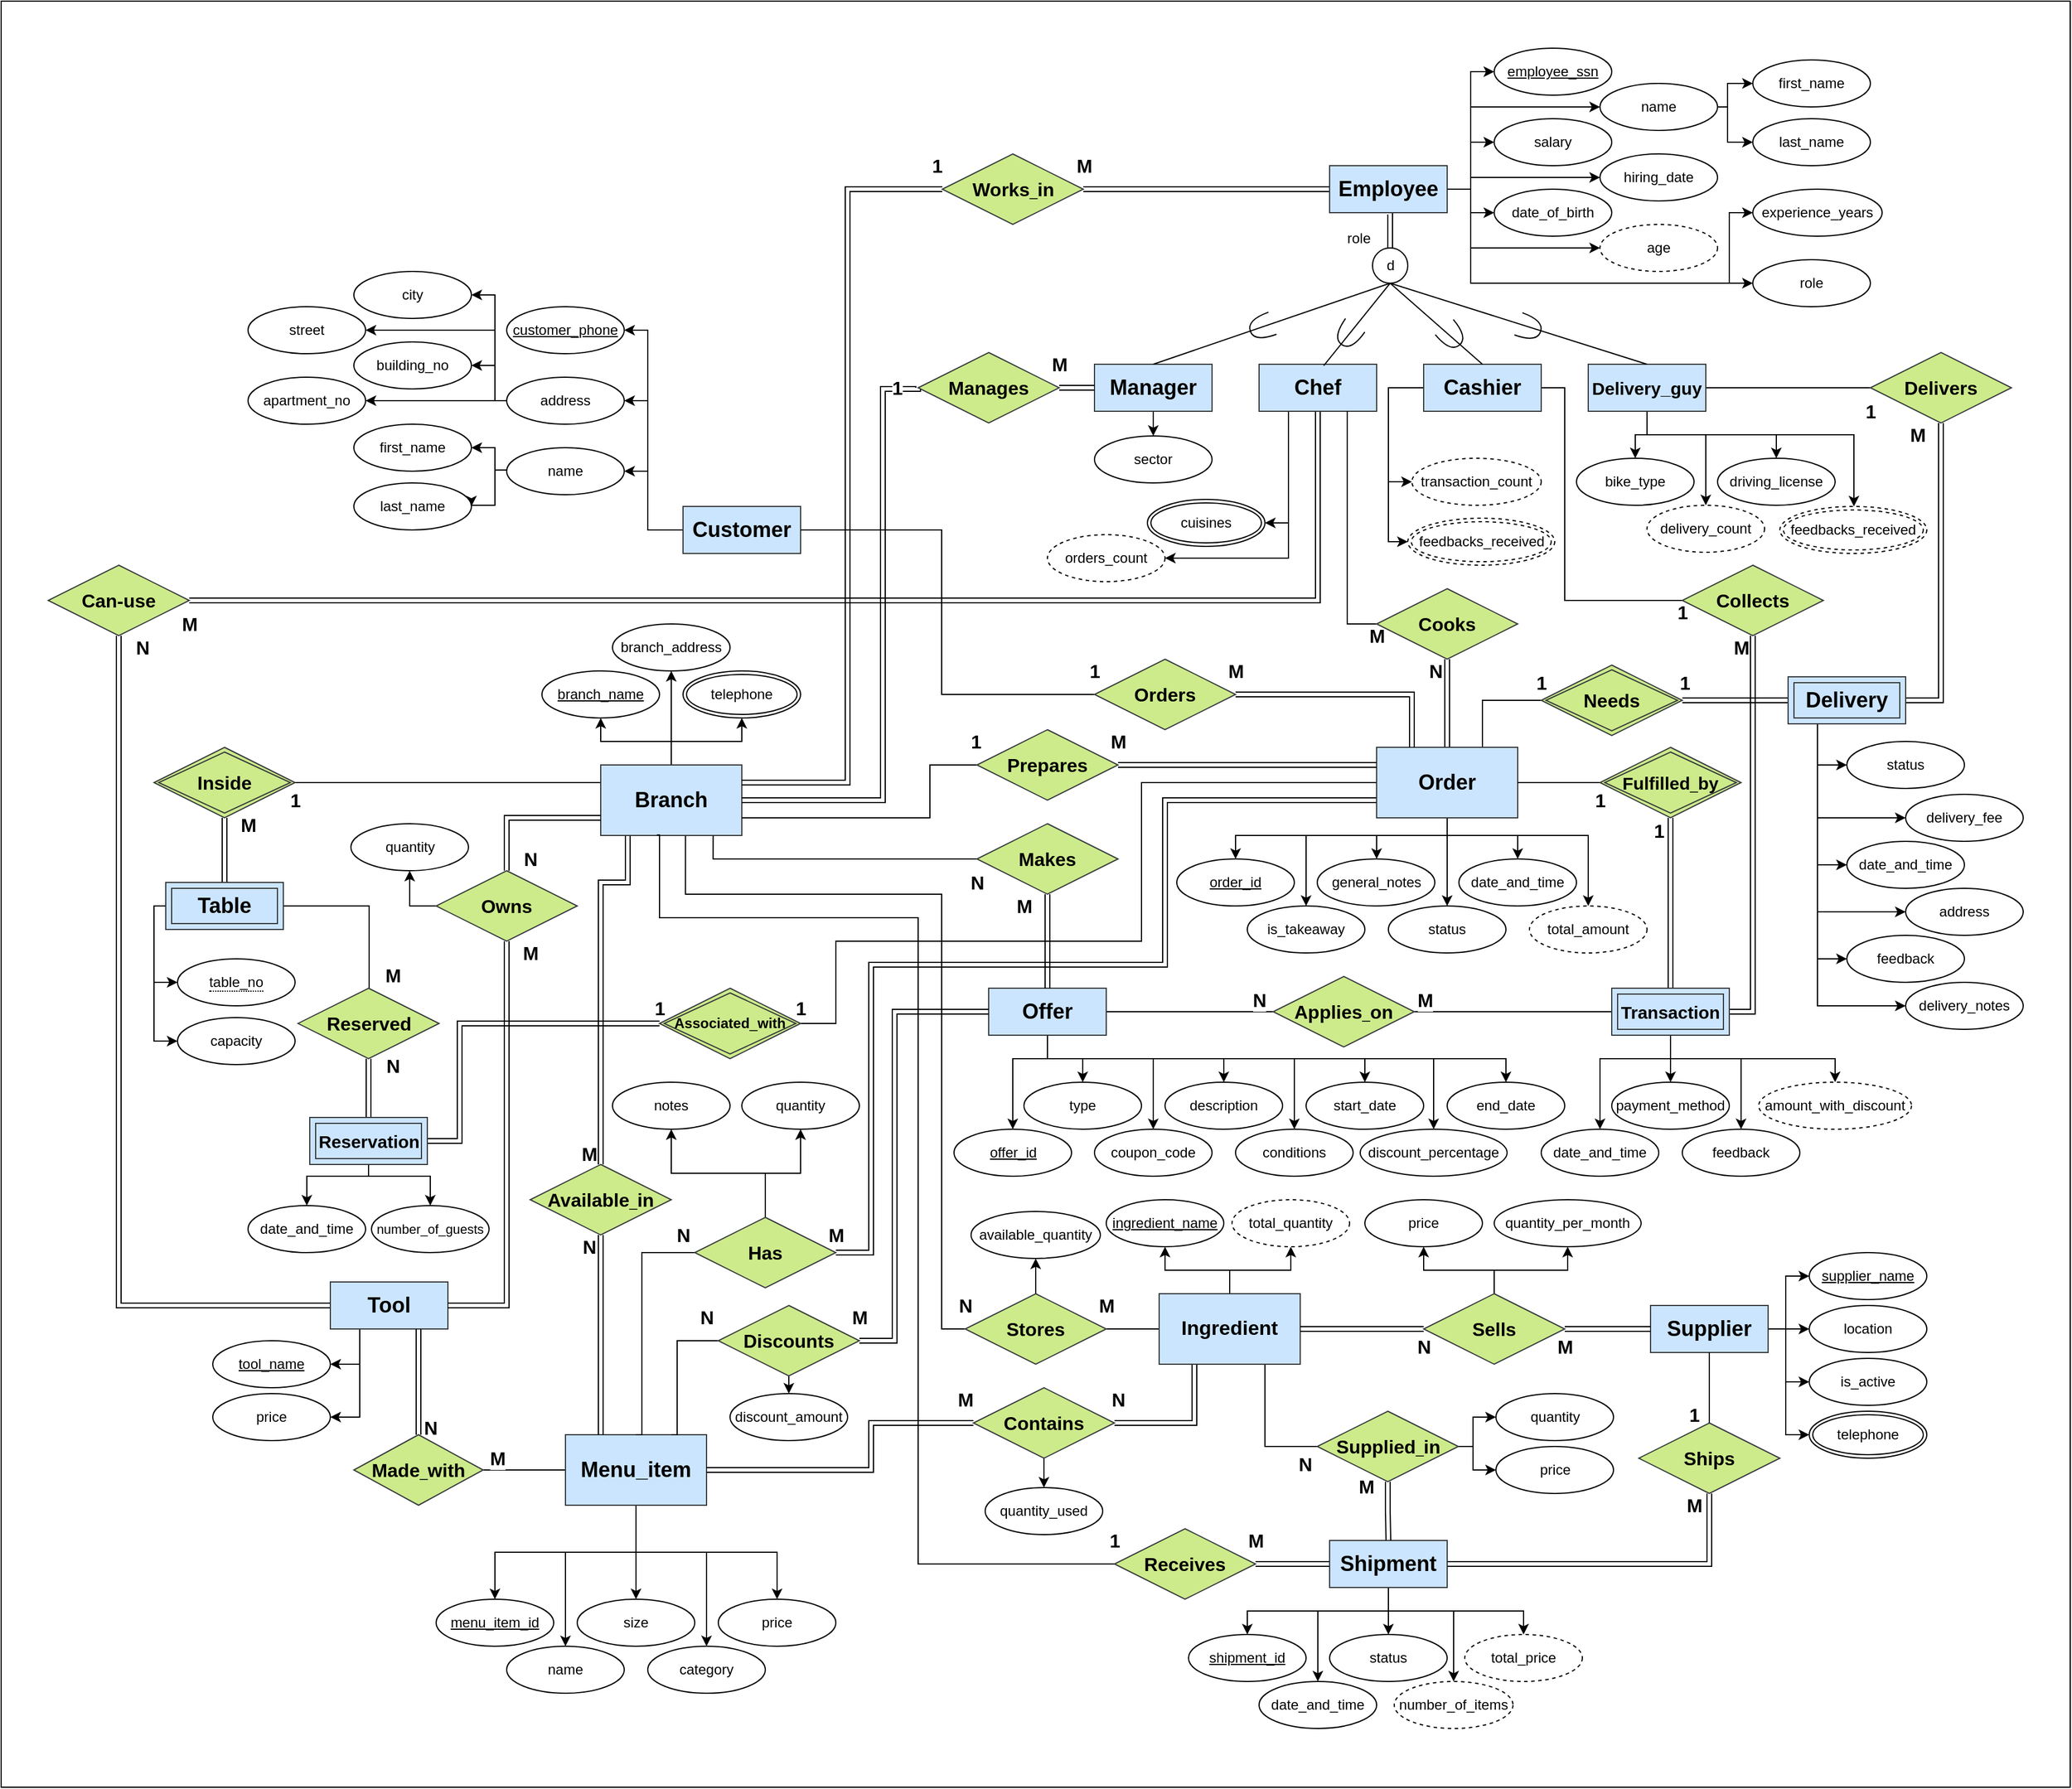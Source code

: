 <mxfile version="24.3.1" type="github">
  <diagram id="R2lEEEUBdFMjLlhIrx00" name="Page-1">
    <mxGraphModel dx="1354" dy="2033" grid="1" gridSize="10" guides="1" tooltips="1" connect="1" arrows="1" fold="1" page="1" pageScale="1" pageWidth="850" pageHeight="1100" math="0" shadow="0" extFonts="Permanent Marker^https://fonts.googleapis.com/css?family=Permanent+Marker">
      <root>
        <mxCell id="0" />
        <mxCell id="1" parent="0" />
        <mxCell id="B97XmydA9J7okkcv8C4M-6" value="" style="rounded=0;whiteSpace=wrap;html=1;movable=0;resizable=0;rotatable=0;deletable=0;editable=0;locked=1;connectable=0;" parent="1" vertex="1">
          <mxGeometry x="80" y="-1040" width="1760" height="1520" as="geometry" />
        </mxCell>
        <mxCell id="q9KjPtno_19c9KrTRLna-2" value="M" style="edgeStyle=orthogonalEdgeStyle;rounded=0;orthogonalLoop=1;jettySize=auto;html=1;entryX=1;entryY=0.5;entryDx=0;entryDy=0;endArrow=none;endFill=0;fontStyle=1;fontSize=16;" parent="1" source="q9KjPtno_19c9KrTRLna-8" target="q9KjPtno_19c9KrTRLna-26" edge="1">
          <mxGeometry x="0.667" y="-10" relative="1" as="geometry">
            <mxPoint as="offset" />
          </mxGeometry>
        </mxCell>
        <mxCell id="q9KjPtno_19c9KrTRLna-3" style="edgeStyle=orthogonalEdgeStyle;rounded=0;orthogonalLoop=1;jettySize=auto;html=1;exitX=0.5;exitY=1;exitDx=0;exitDy=0;entryX=0.5;entryY=0;entryDx=0;entryDy=0;" parent="1" source="q9KjPtno_19c9KrTRLna-8" target="q9KjPtno_19c9KrTRLna-17" edge="1">
          <mxGeometry relative="1" as="geometry" />
        </mxCell>
        <mxCell id="q9KjPtno_19c9KrTRLna-4" style="edgeStyle=orthogonalEdgeStyle;rounded=0;orthogonalLoop=1;jettySize=auto;html=1;exitX=0.5;exitY=1;exitDx=0;exitDy=0;entryX=0.5;entryY=0;entryDx=0;entryDy=0;" parent="1" source="q9KjPtno_19c9KrTRLna-8" target="q9KjPtno_19c9KrTRLna-16" edge="1">
          <mxGeometry relative="1" as="geometry">
            <Array as="points">
              <mxPoint x="620" y="280" />
              <mxPoint x="680" y="280" />
            </Array>
          </mxGeometry>
        </mxCell>
        <mxCell id="q9KjPtno_19c9KrTRLna-5" style="edgeStyle=orthogonalEdgeStyle;rounded=0;orthogonalLoop=1;jettySize=auto;html=1;exitX=0.5;exitY=1;exitDx=0;exitDy=0;entryX=0.5;entryY=0;entryDx=0;entryDy=0;" parent="1" source="q9KjPtno_19c9KrTRLna-8" target="q9KjPtno_19c9KrTRLna-18" edge="1">
          <mxGeometry relative="1" as="geometry" />
        </mxCell>
        <mxCell id="q9KjPtno_19c9KrTRLna-6" style="edgeStyle=orthogonalEdgeStyle;rounded=0;orthogonalLoop=1;jettySize=auto;html=1;exitX=0.5;exitY=1;exitDx=0;exitDy=0;entryX=0.5;entryY=0;entryDx=0;entryDy=0;" parent="1" source="q9KjPtno_19c9KrTRLna-8" target="q9KjPtno_19c9KrTRLna-9" edge="1">
          <mxGeometry relative="1" as="geometry">
            <Array as="points">
              <mxPoint x="620" y="280" />
              <mxPoint x="560" y="280" />
            </Array>
          </mxGeometry>
        </mxCell>
        <mxCell id="q9KjPtno_19c9KrTRLna-7" style="edgeStyle=orthogonalEdgeStyle;rounded=0;orthogonalLoop=1;jettySize=auto;html=1;exitX=0.5;exitY=1;exitDx=0;exitDy=0;entryX=0.5;entryY=0;entryDx=0;entryDy=0;" parent="1" source="q9KjPtno_19c9KrTRLna-8" target="q9KjPtno_19c9KrTRLna-10" edge="1">
          <mxGeometry relative="1" as="geometry" />
        </mxCell>
        <mxCell id="q9KjPtno_19c9KrTRLna-8" value="Menu_item" style="whiteSpace=wrap;html=1;align=center;fontStyle=1;fontSize=18;fillColor=#cce5ff;strokeColor=#36393d;" parent="1" vertex="1">
          <mxGeometry x="560" y="180" width="120" height="60" as="geometry" />
        </mxCell>
        <mxCell id="q9KjPtno_19c9KrTRLna-9" value="name" style="ellipse;whiteSpace=wrap;html=1;align=center;" parent="1" vertex="1">
          <mxGeometry x="510" y="360" width="100" height="40" as="geometry" />
        </mxCell>
        <mxCell id="q9KjPtno_19c9KrTRLna-10" value="menu_item_id" style="ellipse;whiteSpace=wrap;html=1;align=center;fontStyle=4;" parent="1" vertex="1">
          <mxGeometry x="450" y="320" width="100" height="40" as="geometry" />
        </mxCell>
        <mxCell id="q9KjPtno_19c9KrTRLna-11" style="edgeStyle=orthogonalEdgeStyle;rounded=0;orthogonalLoop=1;jettySize=auto;html=1;entryX=0.5;entryY=0;entryDx=0;entryDy=0;" parent="1" source="q9KjPtno_19c9KrTRLna-13" target="q9KjPtno_19c9KrTRLna-14" edge="1">
          <mxGeometry relative="1" as="geometry" />
        </mxCell>
        <mxCell id="q9KjPtno_19c9KrTRLna-12" value="N" style="edgeStyle=orthogonalEdgeStyle;rounded=0;orthogonalLoop=1;jettySize=auto;html=1;shape=link;entryX=0.25;entryY=1;entryDx=0;entryDy=0;fontStyle=1;fontSize=16;" parent="1" source="q9KjPtno_19c9KrTRLna-13" target="q9KjPtno_19c9KrTRLna-31" edge="1">
          <mxGeometry x="-0.948" y="20" relative="1" as="geometry">
            <mxPoint x="1050" y="150" as="targetPoint" />
            <mxPoint as="offset" />
          </mxGeometry>
        </mxCell>
        <mxCell id="q9KjPtno_19c9KrTRLna-13" value="Contains" style="shape=rhombus;perimeter=rhombusPerimeter;whiteSpace=wrap;html=1;align=center;fontStyle=1;fontSize=16;fillColor=#cdeb8b;strokeColor=#36393d;" parent="1" vertex="1">
          <mxGeometry x="907" y="140" width="120" height="60" as="geometry" />
        </mxCell>
        <mxCell id="q9KjPtno_19c9KrTRLna-14" value="quantity_used" style="ellipse;whiteSpace=wrap;html=1;align=center;" parent="1" vertex="1">
          <mxGeometry x="917" y="225" width="100" height="40" as="geometry" />
        </mxCell>
        <mxCell id="q9KjPtno_19c9KrTRLna-15" value="M" style="shape=link;html=1;rounded=0;entryX=0;entryY=0.5;entryDx=0;entryDy=0;fontStyle=1;fontSize=16;" parent="1" source="q9KjPtno_19c9KrTRLna-8" target="q9KjPtno_19c9KrTRLna-13" edge="1">
          <mxGeometry x="0.948" y="20" relative="1" as="geometry">
            <mxPoint x="695" y="290" as="sourcePoint" />
            <mxPoint x="845" y="290" as="targetPoint" />
            <mxPoint as="offset" />
            <Array as="points">
              <mxPoint x="820" y="210" />
              <mxPoint x="820" y="170" />
            </Array>
          </mxGeometry>
        </mxCell>
        <mxCell id="q9KjPtno_19c9KrTRLna-16" value="category" style="ellipse;whiteSpace=wrap;html=1;align=center;" parent="1" vertex="1">
          <mxGeometry x="630" y="360" width="100" height="40" as="geometry" />
        </mxCell>
        <mxCell id="q9KjPtno_19c9KrTRLna-17" value="size" style="ellipse;whiteSpace=wrap;html=1;align=center;" parent="1" vertex="1">
          <mxGeometry x="570" y="320" width="100" height="40" as="geometry" />
        </mxCell>
        <mxCell id="q9KjPtno_19c9KrTRLna-18" value="price" style="ellipse;whiteSpace=wrap;html=1;align=center;" parent="1" vertex="1">
          <mxGeometry x="690" y="320" width="100" height="40" as="geometry" />
        </mxCell>
        <mxCell id="q9KjPtno_19c9KrTRLna-19" value="N" style="edgeStyle=orthogonalEdgeStyle;rounded=0;orthogonalLoop=1;jettySize=auto;html=1;exitX=0;exitY=0.5;exitDx=0;exitDy=0;entryX=0.5;entryY=1;entryDx=0;entryDy=0;endArrow=none;endFill=0;shape=link;fontStyle=1;fontSize=16;" parent="1" source="q9KjPtno_19c9KrTRLna-22" target="q9KjPtno_19c9KrTRLna-321" edge="1">
          <mxGeometry x="0.974" y="-20" relative="1" as="geometry">
            <mxPoint x="800" y="350" as="targetPoint" />
            <Array as="points">
              <mxPoint x="180" y="70" />
            </Array>
            <mxPoint as="offset" />
          </mxGeometry>
        </mxCell>
        <mxCell id="q9KjPtno_19c9KrTRLna-20" style="edgeStyle=orthogonalEdgeStyle;rounded=0;orthogonalLoop=1;jettySize=auto;html=1;exitX=0.25;exitY=1;exitDx=0;exitDy=0;entryX=1;entryY=0.5;entryDx=0;entryDy=0;" parent="1" source="q9KjPtno_19c9KrTRLna-22" target="q9KjPtno_19c9KrTRLna-23" edge="1">
          <mxGeometry relative="1" as="geometry">
            <Array as="points">
              <mxPoint x="385" y="120" />
            </Array>
          </mxGeometry>
        </mxCell>
        <mxCell id="q9KjPtno_19c9KrTRLna-21" style="edgeStyle=orthogonalEdgeStyle;rounded=0;orthogonalLoop=1;jettySize=auto;html=1;exitX=0.25;exitY=1;exitDx=0;exitDy=0;entryX=1;entryY=0.5;entryDx=0;entryDy=0;" parent="1" source="q9KjPtno_19c9KrTRLna-22" target="q9KjPtno_19c9KrTRLna-24" edge="1">
          <mxGeometry relative="1" as="geometry">
            <Array as="points">
              <mxPoint x="385" y="165" />
            </Array>
          </mxGeometry>
        </mxCell>
        <mxCell id="q9KjPtno_19c9KrTRLna-22" value="Tool" style="whiteSpace=wrap;html=1;align=center;fontStyle=1;fontSize=18;fillColor=#cce5ff;strokeColor=#36393d;" parent="1" vertex="1">
          <mxGeometry x="360" y="50" width="100" height="40" as="geometry" />
        </mxCell>
        <mxCell id="q9KjPtno_19c9KrTRLna-23" value="tool_name" style="ellipse;whiteSpace=wrap;html=1;align=center;fontStyle=4;" parent="1" vertex="1">
          <mxGeometry x="260" y="100" width="100" height="40" as="geometry" />
        </mxCell>
        <mxCell id="q9KjPtno_19c9KrTRLna-24" value="price" style="ellipse;whiteSpace=wrap;html=1;align=center;" parent="1" vertex="1">
          <mxGeometry x="260" y="145" width="100" height="40" as="geometry" />
        </mxCell>
        <mxCell id="q9KjPtno_19c9KrTRLna-25" value="N" style="edgeStyle=orthogonalEdgeStyle;rounded=0;orthogonalLoop=1;jettySize=auto;html=1;shape=link;entryX=0.75;entryY=1;entryDx=0;entryDy=0;exitX=0.5;exitY=0;exitDx=0;exitDy=0;fontStyle=1;fontSize=16;" parent="1" source="q9KjPtno_19c9KrTRLna-26" target="q9KjPtno_19c9KrTRLna-22" edge="1">
          <mxGeometry x="-0.857" y="-10" relative="1" as="geometry">
            <Array as="points" />
            <mxPoint x="435" y="160" as="sourcePoint" />
            <mxPoint x="435" y="50" as="targetPoint" />
            <mxPoint as="offset" />
          </mxGeometry>
        </mxCell>
        <mxCell id="q9KjPtno_19c9KrTRLna-26" value="Made&lt;span style=&quot;font-size: 12px; font-weight: 400;&quot;&gt;_&lt;/span&gt;with" style="shape=rhombus;perimeter=rhombusPerimeter;whiteSpace=wrap;html=1;align=center;fontStyle=1;fontSize=16;fillColor=#cdeb8b;strokeColor=#36393d;" parent="1" vertex="1">
          <mxGeometry x="380" y="180" width="110" height="60" as="geometry" />
        </mxCell>
        <mxCell id="q9KjPtno_19c9KrTRLna-27" style="edgeStyle=orthogonalEdgeStyle;rounded=0;orthogonalLoop=1;jettySize=auto;html=1;entryX=0.5;entryY=1;entryDx=0;entryDy=0;" parent="1" source="q9KjPtno_19c9KrTRLna-31" target="q9KjPtno_19c9KrTRLna-57" edge="1">
          <mxGeometry relative="1" as="geometry">
            <Array as="points">
              <mxPoint x="1125" y="40" />
              <mxPoint x="1177" y="40" />
            </Array>
          </mxGeometry>
        </mxCell>
        <mxCell id="q9KjPtno_19c9KrTRLna-28" style="edgeStyle=orthogonalEdgeStyle;rounded=0;orthogonalLoop=1;jettySize=auto;html=1;entryX=0.5;entryY=1;entryDx=0;entryDy=0;" parent="1" source="q9KjPtno_19c9KrTRLna-31" target="q9KjPtno_19c9KrTRLna-46" edge="1">
          <mxGeometry relative="1" as="geometry">
            <Array as="points">
              <mxPoint x="1125" y="40" />
              <mxPoint x="1070" y="40" />
            </Array>
          </mxGeometry>
        </mxCell>
        <mxCell id="q9KjPtno_19c9KrTRLna-29" value="M" style="edgeStyle=orthogonalEdgeStyle;rounded=0;orthogonalLoop=1;jettySize=auto;html=1;exitX=0;exitY=0.5;exitDx=0;exitDy=0;entryX=1;entryY=0.5;entryDx=0;entryDy=0;endArrow=none;endFill=0;fontStyle=1;fontSize=16;" parent="1" source="q9KjPtno_19c9KrTRLna-31" target="q9KjPtno_19c9KrTRLna-292" edge="1">
          <mxGeometry x="1" y="-20" relative="1" as="geometry">
            <mxPoint as="offset" />
          </mxGeometry>
        </mxCell>
        <mxCell id="q9KjPtno_19c9KrTRLna-30" value="N" style="edgeStyle=orthogonalEdgeStyle;rounded=0;orthogonalLoop=1;jettySize=auto;html=1;exitX=0.75;exitY=1;exitDx=0;exitDy=0;entryX=0;entryY=0.5;entryDx=0;entryDy=0;endArrow=none;endFill=0;fontStyle=1;fontSize=16;" parent="1" source="q9KjPtno_19c9KrTRLna-31" target="q9KjPtno_19c9KrTRLna-61" edge="1">
          <mxGeometry x="0.809" y="-15" relative="1" as="geometry">
            <mxPoint as="offset" />
          </mxGeometry>
        </mxCell>
        <mxCell id="q9KjPtno_19c9KrTRLna-31" value="Ingredient" style="whiteSpace=wrap;html=1;align=center;fontStyle=1;fontSize=17;fillColor=#cce5ff;strokeColor=#36393d;" parent="1" vertex="1">
          <mxGeometry x="1065" y="60" width="120" height="60" as="geometry" />
        </mxCell>
        <mxCell id="q9KjPtno_19c9KrTRLna-33" style="edgeStyle=orthogonalEdgeStyle;rounded=0;orthogonalLoop=1;jettySize=auto;html=1;entryX=0;entryY=0.5;entryDx=0;entryDy=0;exitX=1;exitY=0.5;exitDx=0;exitDy=0;" parent="1" source="q9KjPtno_19c9KrTRLna-37" target="q9KjPtno_19c9KrTRLna-47" edge="1">
          <mxGeometry relative="1" as="geometry">
            <Array as="points">
              <mxPoint x="1598" y="90" />
              <mxPoint x="1598" y="45" />
            </Array>
          </mxGeometry>
        </mxCell>
        <mxCell id="q9KjPtno_19c9KrTRLna-34" style="edgeStyle=orthogonalEdgeStyle;rounded=0;orthogonalLoop=1;jettySize=auto;html=1;entryX=0;entryY=0.5;entryDx=0;entryDy=0;exitX=1;exitY=0.5;exitDx=0;exitDy=0;" parent="1" source="q9KjPtno_19c9KrTRLna-37" target="jkEgJ6Tg0IuruKc0SyGw-10" edge="1">
          <mxGeometry relative="1" as="geometry">
            <Array as="points">
              <mxPoint x="1598" y="90" />
              <mxPoint x="1598" y="180" />
            </Array>
            <mxPoint x="1618.0" y="155" as="targetPoint" />
          </mxGeometry>
        </mxCell>
        <mxCell id="q9KjPtno_19c9KrTRLna-35" style="edgeStyle=orthogonalEdgeStyle;rounded=0;orthogonalLoop=1;jettySize=auto;html=1;entryX=0;entryY=0.5;entryDx=0;entryDy=0;exitX=1;exitY=0.5;exitDx=0;exitDy=0;" parent="1" source="q9KjPtno_19c9KrTRLna-37" target="q9KjPtno_19c9KrTRLna-52" edge="1">
          <mxGeometry relative="1" as="geometry">
            <Array as="points">
              <mxPoint x="1618" y="90" />
            </Array>
          </mxGeometry>
        </mxCell>
        <mxCell id="q9KjPtno_19c9KrTRLna-36" style="edgeStyle=orthogonalEdgeStyle;rounded=0;orthogonalLoop=1;jettySize=auto;html=1;entryX=0;entryY=0.5;entryDx=0;entryDy=0;exitX=1;exitY=0.5;exitDx=0;exitDy=0;" parent="1" source="q9KjPtno_19c9KrTRLna-37" target="q9KjPtno_19c9KrTRLna-51" edge="1">
          <mxGeometry relative="1" as="geometry">
            <Array as="points">
              <mxPoint x="1598" y="90" />
              <mxPoint x="1598" y="135" />
            </Array>
            <mxPoint x="1703.0" y="115" as="targetPoint" />
          </mxGeometry>
        </mxCell>
        <mxCell id="q9KjPtno_19c9KrTRLna-37" value="Supplier" style="whiteSpace=wrap;html=1;align=center;fontStyle=1;fontSize=18;fillColor=#cce5ff;strokeColor=#36393d;" parent="1" vertex="1">
          <mxGeometry x="1483" y="70" width="100" height="40" as="geometry" />
        </mxCell>
        <mxCell id="q9KjPtno_19c9KrTRLna-38" style="edgeStyle=orthogonalEdgeStyle;rounded=0;orthogonalLoop=1;jettySize=auto;html=1;entryX=0.5;entryY=0;entryDx=0;entryDy=0;exitX=0.5;exitY=1;exitDx=0;exitDy=0;" parent="1" source="q9KjPtno_19c9KrTRLna-45" target="q9KjPtno_19c9KrTRLna-48" edge="1">
          <mxGeometry relative="1" as="geometry">
            <Array as="points">
              <mxPoint x="1260" y="330" />
              <mxPoint x="1140" y="330" />
            </Array>
            <mxPoint x="1140" y="340" as="targetPoint" />
          </mxGeometry>
        </mxCell>
        <mxCell id="q9KjPtno_19c9KrTRLna-39" style="edgeStyle=orthogonalEdgeStyle;rounded=0;orthogonalLoop=1;jettySize=auto;html=1;entryX=0.5;entryY=0;entryDx=0;entryDy=0;exitX=0.5;exitY=1;exitDx=0;exitDy=0;" parent="1" source="q9KjPtno_19c9KrTRLna-45" target="q9KjPtno_19c9KrTRLna-50" edge="1">
          <mxGeometry relative="1" as="geometry">
            <Array as="points">
              <mxPoint x="1260" y="330" />
              <mxPoint x="1200" y="330" />
            </Array>
          </mxGeometry>
        </mxCell>
        <mxCell id="q9KjPtno_19c9KrTRLna-40" style="edgeStyle=orthogonalEdgeStyle;rounded=0;orthogonalLoop=1;jettySize=auto;html=1;entryX=0.5;entryY=0;entryDx=0;entryDy=0;exitX=0.5;exitY=1;exitDx=0;exitDy=0;" parent="1" source="q9KjPtno_19c9KrTRLna-45" target="q9KjPtno_19c9KrTRLna-49" edge="1">
          <mxGeometry relative="1" as="geometry">
            <Array as="points">
              <mxPoint x="1260" y="350" />
            </Array>
          </mxGeometry>
        </mxCell>
        <mxCell id="q9KjPtno_19c9KrTRLna-41" style="edgeStyle=orthogonalEdgeStyle;rounded=0;orthogonalLoop=1;jettySize=auto;html=1;entryX=0.5;entryY=0;entryDx=0;entryDy=0;exitX=0.5;exitY=1;exitDx=0;exitDy=0;" parent="1" source="q9KjPtno_19c9KrTRLna-45" target="q9KjPtno_19c9KrTRLna-55" edge="1">
          <mxGeometry relative="1" as="geometry">
            <Array as="points">
              <mxPoint x="1260" y="330" />
              <mxPoint x="1375" y="330" />
            </Array>
          </mxGeometry>
        </mxCell>
        <mxCell id="q9KjPtno_19c9KrTRLna-42" style="edgeStyle=orthogonalEdgeStyle;rounded=0;orthogonalLoop=1;jettySize=auto;html=1;entryX=0.5;entryY=0;entryDx=0;entryDy=0;exitX=0.5;exitY=1;exitDx=0;exitDy=0;" parent="1" source="q9KjPtno_19c9KrTRLna-45" target="q9KjPtno_19c9KrTRLna-56" edge="1">
          <mxGeometry relative="1" as="geometry">
            <Array as="points">
              <mxPoint x="1260" y="330" />
              <mxPoint x="1315" y="330" />
            </Array>
          </mxGeometry>
        </mxCell>
        <mxCell id="q9KjPtno_19c9KrTRLna-43" value="M" style="edgeStyle=orthogonalEdgeStyle;rounded=0;orthogonalLoop=1;jettySize=auto;html=1;exitX=0;exitY=0.5;exitDx=0;exitDy=0;entryX=1;entryY=0.5;entryDx=0;entryDy=0;endArrow=none;endFill=0;shape=link;fontStyle=1;fontSize=16;" parent="1" source="q9KjPtno_19c9KrTRLna-45" target="q9KjPtno_19c9KrTRLna-294" edge="1">
          <mxGeometry x="1" y="-20" relative="1" as="geometry">
            <mxPoint as="offset" />
          </mxGeometry>
        </mxCell>
        <mxCell id="q9KjPtno_19c9KrTRLna-44" value="M" style="edgeStyle=orthogonalEdgeStyle;rounded=0;orthogonalLoop=1;jettySize=auto;html=1;exitX=1;exitY=0.5;exitDx=0;exitDy=0;entryX=0.5;entryY=1;entryDx=0;entryDy=0;shape=link;fontStyle=1;fontSize=16;" parent="1" source="q9KjPtno_19c9KrTRLna-45" target="q9KjPtno_19c9KrTRLna-62" edge="1">
          <mxGeometry x="0.929" y="13" relative="1" as="geometry">
            <mxPoint as="offset" />
          </mxGeometry>
        </mxCell>
        <mxCell id="q9KjPtno_19c9KrTRLna-45" value="Shipment" style="whiteSpace=wrap;html=1;align=center;fontStyle=1;fontSize=18;fillColor=#cce5ff;strokeColor=#36393d;" parent="1" vertex="1">
          <mxGeometry x="1210" y="270" width="100" height="40" as="geometry" />
        </mxCell>
        <mxCell id="q9KjPtno_19c9KrTRLna-46" value="ingredient_name" style="ellipse;whiteSpace=wrap;html=1;align=center;fontStyle=4;" parent="1" vertex="1">
          <mxGeometry x="1020" y="-20" width="100" height="40" as="geometry" />
        </mxCell>
        <mxCell id="q9KjPtno_19c9KrTRLna-47" value="supplier_name" style="ellipse;whiteSpace=wrap;html=1;align=center;fontStyle=4;" parent="1" vertex="1">
          <mxGeometry x="1618" y="25" width="100" height="40" as="geometry" />
        </mxCell>
        <mxCell id="q9KjPtno_19c9KrTRLna-48" value="shipment_id" style="ellipse;whiteSpace=wrap;html=1;align=center;fontStyle=4;" parent="1" vertex="1">
          <mxGeometry x="1090" y="350" width="100" height="40" as="geometry" />
        </mxCell>
        <mxCell id="q9KjPtno_19c9KrTRLna-49" value="status" style="ellipse;whiteSpace=wrap;html=1;align=center;" parent="1" vertex="1">
          <mxGeometry x="1210" y="350" width="100" height="40" as="geometry" />
        </mxCell>
        <mxCell id="q9KjPtno_19c9KrTRLna-50" value="date_and_time" style="ellipse;whiteSpace=wrap;html=1;align=center;" parent="1" vertex="1">
          <mxGeometry x="1150" y="390" width="100" height="40" as="geometry" />
        </mxCell>
        <mxCell id="q9KjPtno_19c9KrTRLna-51" value="is_active" style="ellipse;whiteSpace=wrap;html=1;align=center;" parent="1" vertex="1">
          <mxGeometry x="1618" y="115" width="100" height="40" as="geometry" />
        </mxCell>
        <mxCell id="q9KjPtno_19c9KrTRLna-52" value="location" style="ellipse;whiteSpace=wrap;html=1;align=center;" parent="1" vertex="1">
          <mxGeometry x="1618" y="70" width="100" height="40" as="geometry" />
        </mxCell>
        <mxCell id="q9KjPtno_19c9KrTRLna-55" value="total_price" style="ellipse;whiteSpace=wrap;html=1;align=center;dashed=1;" parent="1" vertex="1">
          <mxGeometry x="1325" y="350" width="100" height="40" as="geometry" />
        </mxCell>
        <mxCell id="q9KjPtno_19c9KrTRLna-56" value="number_of_items" style="ellipse;whiteSpace=wrap;html=1;align=center;dashed=1;" parent="1" vertex="1">
          <mxGeometry x="1265" y="390" width="101" height="40" as="geometry" />
        </mxCell>
        <mxCell id="q9KjPtno_19c9KrTRLna-57" value="total_quantity" style="ellipse;whiteSpace=wrap;html=1;align=center;dashed=1;" parent="1" vertex="1">
          <mxGeometry x="1127" y="-20" width="100" height="40" as="geometry" />
        </mxCell>
        <mxCell id="q9KjPtno_19c9KrTRLna-58" style="edgeStyle=orthogonalEdgeStyle;rounded=0;orthogonalLoop=1;jettySize=auto;html=1;entryX=0;entryY=0.5;entryDx=0;entryDy=0;exitX=1;exitY=0.5;exitDx=0;exitDy=0;" parent="1" source="q9KjPtno_19c9KrTRLna-61" target="q9KjPtno_19c9KrTRLna-63" edge="1">
          <mxGeometry relative="1" as="geometry">
            <Array as="points">
              <mxPoint x="1332" y="190" />
              <mxPoint x="1332" y="210" />
            </Array>
          </mxGeometry>
        </mxCell>
        <mxCell id="q9KjPtno_19c9KrTRLna-59" style="edgeStyle=orthogonalEdgeStyle;rounded=0;orthogonalLoop=1;jettySize=auto;html=1;entryX=0;entryY=0.5;entryDx=0;entryDy=0;exitX=1;exitY=0.5;exitDx=0;exitDy=0;" parent="1" source="q9KjPtno_19c9KrTRLna-61" target="q9KjPtno_19c9KrTRLna-70" edge="1">
          <mxGeometry relative="1" as="geometry">
            <Array as="points">
              <mxPoint x="1332" y="190" />
              <mxPoint x="1332" y="165" />
            </Array>
          </mxGeometry>
        </mxCell>
        <mxCell id="q9KjPtno_19c9KrTRLna-60" value="M" style="edgeStyle=orthogonalEdgeStyle;rounded=0;orthogonalLoop=1;jettySize=auto;html=1;exitX=0.5;exitY=1;exitDx=0;exitDy=0;entryX=0.5;entryY=0;entryDx=0;entryDy=0;shape=link;fontStyle=1;fontSize=16;" parent="1" source="q9KjPtno_19c9KrTRLna-61" target="q9KjPtno_19c9KrTRLna-45" edge="1">
          <mxGeometry x="-0.847" y="-19" relative="1" as="geometry">
            <mxPoint as="offset" />
          </mxGeometry>
        </mxCell>
        <mxCell id="q9KjPtno_19c9KrTRLna-61" value="Supplied&lt;span style=&quot;font-size: 12px; font-weight: 400;&quot;&gt;_&lt;/span&gt;in" style="shape=rhombus;perimeter=rhombusPerimeter;whiteSpace=wrap;html=1;align=center;fontStyle=1;fontSize=16;fillColor=#cdeb8b;strokeColor=#36393d;" parent="1" vertex="1">
          <mxGeometry x="1199.5" y="160" width="120" height="60" as="geometry" />
        </mxCell>
        <mxCell id="q9KjPtno_19c9KrTRLna-62" value="Ships" style="shape=rhombus;perimeter=rhombusPerimeter;whiteSpace=wrap;html=1;align=center;fontStyle=1;fontSize=16;fillColor=#cdeb8b;strokeColor=#36393d;" parent="1" vertex="1">
          <mxGeometry x="1473" y="170" width="120" height="60" as="geometry" />
        </mxCell>
        <mxCell id="q9KjPtno_19c9KrTRLna-63" value="price" style="ellipse;whiteSpace=wrap;html=1;align=center;" parent="1" vertex="1">
          <mxGeometry x="1351.5" y="190" width="100" height="40" as="geometry" />
        </mxCell>
        <mxCell id="q9KjPtno_19c9KrTRLna-64" value="1" style="endArrow=none;html=1;rounded=0;exitX=0.5;exitY=1;exitDx=0;exitDy=0;fontStyle=1;fontSize=16;entryX=0.5;entryY=0;entryDx=0;entryDy=0;" parent="1" source="q9KjPtno_19c9KrTRLna-37" target="q9KjPtno_19c9KrTRLna-62" edge="1">
          <mxGeometry x="0.743" y="-13" relative="1" as="geometry">
            <mxPoint x="1463" y="155" as="sourcePoint" />
            <mxPoint x="1531" y="175" as="targetPoint" />
            <mxPoint as="offset" />
          </mxGeometry>
        </mxCell>
        <mxCell id="jkEgJ6Tg0IuruKc0SyGw-80" style="edgeStyle=orthogonalEdgeStyle;rounded=0;orthogonalLoop=1;jettySize=auto;html=1;exitX=0.5;exitY=0;exitDx=0;exitDy=0;entryX=0.5;entryY=1;entryDx=0;entryDy=0;" parent="1" source="q9KjPtno_19c9KrTRLna-67" target="q9KjPtno_19c9KrTRLna-338" edge="1">
          <mxGeometry relative="1" as="geometry" />
        </mxCell>
        <mxCell id="jkEgJ6Tg0IuruKc0SyGw-81" style="edgeStyle=orthogonalEdgeStyle;rounded=0;orthogonalLoop=1;jettySize=auto;html=1;exitX=0.5;exitY=0;exitDx=0;exitDy=0;entryX=0.5;entryY=1;entryDx=0;entryDy=0;" parent="1" source="q9KjPtno_19c9KrTRLna-67" target="q9KjPtno_19c9KrTRLna-337" edge="1">
          <mxGeometry relative="1" as="geometry" />
        </mxCell>
        <mxCell id="q9KjPtno_19c9KrTRLna-67" value="Sells" style="shape=rhombus;perimeter=rhombusPerimeter;whiteSpace=wrap;html=1;align=center;fontStyle=1;fontSize=16;fillColor=#cdeb8b;strokeColor=#36393d;" parent="1" vertex="1">
          <mxGeometry x="1290" y="60" width="120" height="60" as="geometry" />
        </mxCell>
        <mxCell id="q9KjPtno_19c9KrTRLna-68" value="N" style="shape=link;html=1;rounded=0;entryX=0;entryY=0.5;entryDx=0;entryDy=0;exitX=1;exitY=0.5;exitDx=0;exitDy=0;fontStyle=1;fontSize=16;" parent="1" source="q9KjPtno_19c9KrTRLna-31" target="q9KjPtno_19c9KrTRLna-67" edge="1">
          <mxGeometry x="1" y="-15" relative="1" as="geometry">
            <mxPoint x="1200" y="90" as="sourcePoint" />
            <mxPoint x="1265" y="90" as="targetPoint" />
            <mxPoint as="offset" />
            <Array as="points">
              <mxPoint x="1240" y="90" />
            </Array>
          </mxGeometry>
        </mxCell>
        <mxCell id="q9KjPtno_19c9KrTRLna-69" value="M" style="shape=link;html=1;rounded=0;exitX=0;exitY=0.5;exitDx=0;exitDy=0;entryX=1;entryY=0.5;entryDx=0;entryDy=0;fontStyle=1;fontSize=16;" parent="1" source="q9KjPtno_19c9KrTRLna-37" target="q9KjPtno_19c9KrTRLna-67" edge="1">
          <mxGeometry x="1" y="15" relative="1" as="geometry">
            <mxPoint x="1245" y="160" as="sourcePoint" />
            <mxPoint x="1375" y="70" as="targetPoint" />
            <mxPoint as="offset" />
          </mxGeometry>
        </mxCell>
        <mxCell id="q9KjPtno_19c9KrTRLna-70" value="&lt;div&gt;&lt;span style=&quot;background-color: initial;&quot;&gt;quantity&lt;/span&gt;&lt;br&gt;&lt;/div&gt;" style="ellipse;whiteSpace=wrap;html=1;align=center;" parent="1" vertex="1">
          <mxGeometry x="1351.5" y="145" width="100" height="40" as="geometry" />
        </mxCell>
        <mxCell id="q9KjPtno_19c9KrTRLna-71" style="edgeStyle=orthogonalEdgeStyle;rounded=0;orthogonalLoop=1;jettySize=auto;html=1;exitX=0.5;exitY=1;exitDx=0;exitDy=0;entryX=0.5;entryY=0;entryDx=0;entryDy=0;shape=link;" parent="1" source="q9KjPtno_19c9KrTRLna-81" target="q9KjPtno_19c9KrTRLna-101" edge="1">
          <mxGeometry relative="1" as="geometry" />
        </mxCell>
        <mxCell id="q9KjPtno_19c9KrTRLna-72" value="M" style="edgeStyle=orthogonalEdgeStyle;rounded=0;orthogonalLoop=1;jettySize=auto;html=1;exitX=0;exitY=0.5;exitDx=0;exitDy=0;entryX=1;entryY=0.5;entryDx=0;entryDy=0;shape=link;fontStyle=1;fontSize=16;" parent="1" source="q9KjPtno_19c9KrTRLna-81" target="q9KjPtno_19c9KrTRLna-301" edge="1">
          <mxGeometry x="1" y="-20" relative="1" as="geometry">
            <mxPoint as="offset" />
          </mxGeometry>
        </mxCell>
        <mxCell id="q9KjPtno_19c9KrTRLna-73" style="edgeStyle=orthogonalEdgeStyle;rounded=0;orthogonalLoop=1;jettySize=auto;html=1;exitX=1;exitY=0.5;exitDx=0;exitDy=0;entryX=0;entryY=0.5;entryDx=0;entryDy=0;" parent="1" source="q9KjPtno_19c9KrTRLna-81" target="q9KjPtno_19c9KrTRLna-84" edge="1">
          <mxGeometry relative="1" as="geometry">
            <Array as="points">
              <mxPoint x="1330" y="-880" />
              <mxPoint x="1330" y="-950" />
            </Array>
          </mxGeometry>
        </mxCell>
        <mxCell id="q9KjPtno_19c9KrTRLna-74" style="edgeStyle=orthogonalEdgeStyle;rounded=0;orthogonalLoop=1;jettySize=auto;html=1;exitX=1;exitY=0.5;exitDx=0;exitDy=0;entryX=0;entryY=0.5;entryDx=0;entryDy=0;" parent="1" source="q9KjPtno_19c9KrTRLna-81" target="q9KjPtno_19c9KrTRLna-86" edge="1">
          <mxGeometry relative="1" as="geometry">
            <Array as="points">
              <mxPoint x="1330" y="-880" />
              <mxPoint x="1330" y="-980" />
            </Array>
          </mxGeometry>
        </mxCell>
        <mxCell id="q9KjPtno_19c9KrTRLna-75" style="edgeStyle=orthogonalEdgeStyle;rounded=0;orthogonalLoop=1;jettySize=auto;html=1;exitX=1;exitY=0.5;exitDx=0;exitDy=0;entryX=0;entryY=0.5;entryDx=0;entryDy=0;" parent="1" source="q9KjPtno_19c9KrTRLna-81" target="q9KjPtno_19c9KrTRLna-85" edge="1">
          <mxGeometry relative="1" as="geometry">
            <Array as="points">
              <mxPoint x="1330" y="-880" />
              <mxPoint x="1330" y="-860" />
            </Array>
          </mxGeometry>
        </mxCell>
        <mxCell id="q9KjPtno_19c9KrTRLna-76" style="edgeStyle=orthogonalEdgeStyle;rounded=0;orthogonalLoop=1;jettySize=auto;html=1;exitX=1;exitY=0.5;exitDx=0;exitDy=0;entryX=0;entryY=0.5;entryDx=0;entryDy=0;" parent="1" source="q9KjPtno_19c9KrTRLna-81" target="q9KjPtno_19c9KrTRLna-336" edge="1">
          <mxGeometry relative="1" as="geometry">
            <Array as="points">
              <mxPoint x="1330" y="-880" />
              <mxPoint x="1330" y="-830" />
            </Array>
          </mxGeometry>
        </mxCell>
        <mxCell id="q9KjPtno_19c9KrTRLna-77" style="edgeStyle=orthogonalEdgeStyle;rounded=0;orthogonalLoop=1;jettySize=auto;html=1;exitX=1;exitY=0.5;exitDx=0;exitDy=0;entryX=0;entryY=0.5;entryDx=0;entryDy=0;" parent="1" source="q9KjPtno_19c9KrTRLna-81" target="q9KjPtno_19c9KrTRLna-351" edge="1">
          <mxGeometry relative="1" as="geometry">
            <Array as="points">
              <mxPoint x="1330" y="-880" />
              <mxPoint x="1330" y="-920" />
            </Array>
          </mxGeometry>
        </mxCell>
        <mxCell id="q9KjPtno_19c9KrTRLna-78" style="edgeStyle=orthogonalEdgeStyle;rounded=0;orthogonalLoop=1;jettySize=auto;html=1;exitX=1;exitY=0.5;exitDx=0;exitDy=0;entryX=0;entryY=0.5;entryDx=0;entryDy=0;" parent="1" source="q9KjPtno_19c9KrTRLna-81" target="q9KjPtno_19c9KrTRLna-352" edge="1">
          <mxGeometry relative="1" as="geometry">
            <Array as="points">
              <mxPoint x="1330" y="-880" />
              <mxPoint x="1330" y="-890" />
            </Array>
          </mxGeometry>
        </mxCell>
        <mxCell id="q9KjPtno_19c9KrTRLna-79" style="edgeStyle=orthogonalEdgeStyle;rounded=0;orthogonalLoop=1;jettySize=auto;html=1;exitX=1;exitY=0.5;exitDx=0;exitDy=0;entryX=0;entryY=0.5;entryDx=0;entryDy=0;" parent="1" source="q9KjPtno_19c9KrTRLna-81" target="q9KjPtno_19c9KrTRLna-354" edge="1">
          <mxGeometry relative="1" as="geometry">
            <Array as="points">
              <mxPoint x="1330" y="-880" />
              <mxPoint x="1330" y="-800" />
            </Array>
          </mxGeometry>
        </mxCell>
        <mxCell id="q9KjPtno_19c9KrTRLna-80" style="edgeStyle=orthogonalEdgeStyle;rounded=0;orthogonalLoop=1;jettySize=auto;html=1;exitX=1;exitY=0.5;exitDx=0;exitDy=0;entryX=0;entryY=0.5;entryDx=0;entryDy=0;" parent="1" source="q9KjPtno_19c9KrTRLna-81" target="q9KjPtno_19c9KrTRLna-353" edge="1">
          <mxGeometry relative="1" as="geometry">
            <Array as="points">
              <mxPoint x="1330" y="-880" />
              <mxPoint x="1330" y="-800" />
              <mxPoint x="1550" y="-800" />
              <mxPoint x="1550" y="-860" />
            </Array>
          </mxGeometry>
        </mxCell>
        <mxCell id="q9KjPtno_19c9KrTRLna-81" value="Employee" style="whiteSpace=wrap;html=1;align=center;fontStyle=1;fontSize=18;fillColor=#cce5ff;strokeColor=#36393d;" parent="1" vertex="1">
          <mxGeometry x="1210" y="-900" width="100" height="40" as="geometry" />
        </mxCell>
        <mxCell id="q9KjPtno_19c9KrTRLna-82" style="edgeStyle=orthogonalEdgeStyle;rounded=0;orthogonalLoop=1;jettySize=auto;html=1;exitX=1;exitY=0.5;exitDx=0;exitDy=0;entryX=0;entryY=0.5;entryDx=0;entryDy=0;" parent="1" source="q9KjPtno_19c9KrTRLna-84" target="q9KjPtno_19c9KrTRLna-348" edge="1">
          <mxGeometry relative="1" as="geometry">
            <Array as="points">
              <mxPoint x="1548.5" y="-950" />
              <mxPoint x="1548.5" y="-970" />
            </Array>
          </mxGeometry>
        </mxCell>
        <mxCell id="q9KjPtno_19c9KrTRLna-83" style="edgeStyle=orthogonalEdgeStyle;rounded=0;orthogonalLoop=1;jettySize=auto;html=1;exitX=1;exitY=0.5;exitDx=0;exitDy=0;entryX=0;entryY=0.5;entryDx=0;entryDy=0;" parent="1" source="q9KjPtno_19c9KrTRLna-84" target="q9KjPtno_19c9KrTRLna-347" edge="1">
          <mxGeometry relative="1" as="geometry">
            <Array as="points">
              <mxPoint x="1548.5" y="-950" />
              <mxPoint x="1548.5" y="-920" />
            </Array>
          </mxGeometry>
        </mxCell>
        <mxCell id="q9KjPtno_19c9KrTRLna-84" value="name" style="ellipse;whiteSpace=wrap;html=1;align=center;" parent="1" vertex="1">
          <mxGeometry x="1440" y="-970" width="100" height="40" as="geometry" />
        </mxCell>
        <mxCell id="q9KjPtno_19c9KrTRLna-85" value="date_of_birth" style="ellipse;whiteSpace=wrap;html=1;align=center;" parent="1" vertex="1">
          <mxGeometry x="1350" y="-880" width="100" height="40" as="geometry" />
        </mxCell>
        <mxCell id="q9KjPtno_19c9KrTRLna-86" value="employee_ssn" style="ellipse;whiteSpace=wrap;html=1;align=center;fontStyle=4;" parent="1" vertex="1">
          <mxGeometry x="1350" y="-1000" width="100" height="40" as="geometry" />
        </mxCell>
        <mxCell id="q9KjPtno_19c9KrTRLna-87" style="edgeStyle=orthogonalEdgeStyle;rounded=0;orthogonalLoop=1;jettySize=auto;html=1;exitX=0.5;exitY=1;exitDx=0;exitDy=0;entryX=0.5;entryY=0;entryDx=0;entryDy=0;" parent="1" target="q9KjPtno_19c9KrTRLna-88" edge="1">
          <mxGeometry relative="1" as="geometry">
            <mxPoint x="1480" y="-691" as="sourcePoint" />
            <Array as="points">
              <mxPoint x="1480" y="-671" />
              <mxPoint x="1470" y="-671" />
            </Array>
          </mxGeometry>
        </mxCell>
        <mxCell id="q9KjPtno_19c9KrTRLna-88" value="bike_type" style="ellipse;whiteSpace=wrap;html=1;align=center;" parent="1" vertex="1">
          <mxGeometry x="1420" y="-651" width="100" height="40" as="geometry" />
        </mxCell>
        <mxCell id="q9KjPtno_19c9KrTRLna-89" value="M" style="edgeStyle=orthogonalEdgeStyle;rounded=0;orthogonalLoop=1;jettySize=auto;html=1;exitX=0.5;exitY=1;exitDx=0;exitDy=0;entryX=1;entryY=0.5;entryDx=0;entryDy=0;shape=link;fontStyle=1;fontSize=16;" parent="1" source="q9KjPtno_19c9KrTRLna-92" target="q9KjPtno_19c9KrTRLna-321" edge="1">
          <mxGeometry x="1" y="20" relative="1" as="geometry">
            <mxPoint as="offset" />
            <Array as="points">
              <mxPoint x="1200" y="-530" />
            </Array>
          </mxGeometry>
        </mxCell>
        <mxCell id="q9KjPtno_19c9KrTRLna-90" style="edgeStyle=orthogonalEdgeStyle;rounded=0;orthogonalLoop=1;jettySize=auto;html=1;exitX=0.25;exitY=1;exitDx=0;exitDy=0;entryX=1;entryY=0.5;entryDx=0;entryDy=0;" parent="1" source="q9KjPtno_19c9KrTRLna-92" target="q9KjPtno_19c9KrTRLna-356" edge="1">
          <mxGeometry relative="1" as="geometry">
            <Array as="points">
              <mxPoint x="1175" y="-596" />
            </Array>
          </mxGeometry>
        </mxCell>
        <mxCell id="q9KjPtno_19c9KrTRLna-91" style="edgeStyle=orthogonalEdgeStyle;rounded=0;orthogonalLoop=1;jettySize=auto;html=1;exitX=0.25;exitY=1;exitDx=0;exitDy=0;entryX=1;entryY=0.5;entryDx=0;entryDy=0;" parent="1" source="q9KjPtno_19c9KrTRLna-92" target="q9KjPtno_19c9KrTRLna-355" edge="1">
          <mxGeometry relative="1" as="geometry">
            <Array as="points">
              <mxPoint x="1175" y="-566" />
            </Array>
          </mxGeometry>
        </mxCell>
        <mxCell id="q9KjPtno_19c9KrTRLna-92" value="Chef" style="whiteSpace=wrap;html=1;align=center;fontStyle=1;fontSize=18;fillColor=#cce5ff;strokeColor=#36393d;" parent="1" vertex="1">
          <mxGeometry x="1150" y="-731" width="100" height="40" as="geometry" />
        </mxCell>
        <mxCell id="q9KjPtno_19c9KrTRLna-93" value="1" style="edgeStyle=orthogonalEdgeStyle;rounded=0;orthogonalLoop=1;jettySize=auto;html=1;entryX=0;entryY=0.5;entryDx=0;entryDy=0;endArrow=none;endFill=0;fontStyle=1;fontSize=16;exitX=1;exitY=0.5;exitDx=0;exitDy=0;" parent="1" source="q9KjPtno_19c9KrTRLna-96" target="q9KjPtno_19c9KrTRLna-323" edge="1">
          <mxGeometry x="1" y="-10" relative="1" as="geometry">
            <mxPoint as="offset" />
            <mxPoint x="1390" y="-710" as="sourcePoint" />
            <Array as="points">
              <mxPoint x="1410" y="-711" />
              <mxPoint x="1410" y="-530" />
            </Array>
          </mxGeometry>
        </mxCell>
        <mxCell id="q9KjPtno_19c9KrTRLna-94" style="edgeStyle=orthogonalEdgeStyle;rounded=0;orthogonalLoop=1;jettySize=auto;html=1;exitX=0;exitY=0.5;exitDx=0;exitDy=0;entryX=0;entryY=0.5;entryDx=0;entryDy=0;" parent="1" source="q9KjPtno_19c9KrTRLna-96" target="q9KjPtno_19c9KrTRLna-358" edge="1">
          <mxGeometry relative="1" as="geometry">
            <mxPoint x="1260" y="-671" as="targetPoint" />
            <Array as="points">
              <mxPoint x="1260" y="-711" />
              <mxPoint x="1260" y="-631" />
            </Array>
          </mxGeometry>
        </mxCell>
        <mxCell id="q9KjPtno_19c9KrTRLna-95" style="edgeStyle=orthogonalEdgeStyle;rounded=0;orthogonalLoop=1;jettySize=auto;html=1;exitX=0;exitY=0.5;exitDx=0;exitDy=0;entryX=0;entryY=0.5;entryDx=0;entryDy=0;" parent="1" source="q9KjPtno_19c9KrTRLna-96" target="q9KjPtno_19c9KrTRLna-357" edge="1">
          <mxGeometry relative="1" as="geometry">
            <Array as="points">
              <mxPoint x="1260" y="-711" />
              <mxPoint x="1260" y="-580" />
            </Array>
          </mxGeometry>
        </mxCell>
        <mxCell id="q9KjPtno_19c9KrTRLna-96" value="Cashier" style="whiteSpace=wrap;html=1;align=center;fontStyle=1;fontSize=18;fillColor=#cce5ff;strokeColor=#36393d;" parent="1" vertex="1">
          <mxGeometry x="1290" y="-731" width="100" height="40" as="geometry" />
        </mxCell>
        <mxCell id="jkEgJ6Tg0IuruKc0SyGw-70" style="edgeStyle=orthogonalEdgeStyle;rounded=0;orthogonalLoop=1;jettySize=auto;html=1;exitX=0.5;exitY=1;exitDx=0;exitDy=0;entryX=0.5;entryY=0;entryDx=0;entryDy=0;" parent="1" source="q9KjPtno_19c9KrTRLna-98" target="q9KjPtno_19c9KrTRLna-99" edge="1">
          <mxGeometry relative="1" as="geometry" />
        </mxCell>
        <mxCell id="q9KjPtno_19c9KrTRLna-98" value="Manager" style="whiteSpace=wrap;html=1;align=center;fontStyle=1;fontSize=18;fillColor=#cce5ff;strokeColor=#36393d;" parent="1" vertex="1">
          <mxGeometry x="1010" y="-731" width="100" height="40" as="geometry" />
        </mxCell>
        <mxCell id="q9KjPtno_19c9KrTRLna-99" value="sector" style="ellipse;whiteSpace=wrap;html=1;align=center;" parent="1" vertex="1">
          <mxGeometry x="1010" y="-670" width="100" height="40" as="geometry" />
        </mxCell>
        <mxCell id="q9KjPtno_19c9KrTRLna-100" style="edgeStyle=orthogonalEdgeStyle;rounded=0;orthogonalLoop=1;jettySize=auto;html=1;entryX=0.5;entryY=0;entryDx=0;entryDy=0;exitX=0.5;exitY=1;exitDx=0;exitDy=0;" parent="1" target="q9KjPtno_19c9KrTRLna-340" edge="1">
          <mxGeometry relative="1" as="geometry">
            <Array as="points">
              <mxPoint x="1480" y="-671" />
              <mxPoint x="1590" y="-671" />
            </Array>
            <mxPoint x="1519.5" y="-591" as="targetPoint" />
            <mxPoint x="1480" y="-691" as="sourcePoint" />
          </mxGeometry>
        </mxCell>
        <mxCell id="q9KjPtno_19c9KrTRLna-101" value="d" style="ellipse;whiteSpace=wrap;html=1;aspect=fixed;" parent="1" vertex="1">
          <mxGeometry x="1246.5" y="-830" width="30" height="30" as="geometry" />
        </mxCell>
        <mxCell id="q9KjPtno_19c9KrTRLna-102" value="" style="ellipse;whiteSpace=wrap;html=1;align=center;aspect=fixed;fillColor=none;strokeColor=none;resizable=0;perimeter=centerPerimeter;rotatable=0;allowArrows=0;points=[];outlineConnect=1;" parent="1" vertex="1">
          <mxGeometry x="1281.5" y="-761" width="10" height="10" as="geometry" />
        </mxCell>
        <mxCell id="q9KjPtno_19c9KrTRLna-103" value="" style="endArrow=none;html=1;rounded=0;exitX=0.5;exitY=1;exitDx=0;exitDy=0;entryX=0.5;entryY=0;entryDx=0;entryDy=0;" parent="1" source="q9KjPtno_19c9KrTRLna-101" target="q9KjPtno_19c9KrTRLna-98" edge="1">
          <mxGeometry relative="1" as="geometry">
            <mxPoint x="1211.5" y="-790" as="sourcePoint" />
            <mxPoint x="1371.5" y="-790" as="targetPoint" />
          </mxGeometry>
        </mxCell>
        <mxCell id="q9KjPtno_19c9KrTRLna-104" value="" style="shape=requiredInterface;html=1;verticalLabelPosition=bottom;sketch=0;rotation=160;" parent="1" vertex="1">
          <mxGeometry x="1142" y="-772.5" width="20" height="20" as="geometry" />
        </mxCell>
        <mxCell id="q9KjPtno_19c9KrTRLna-105" value="" style="shape=requiredInterface;html=1;verticalLabelPosition=bottom;sketch=0;rotation=50;" parent="1" vertex="1">
          <mxGeometry x="1304" y="-765" width="20" height="20" as="geometry" />
        </mxCell>
        <mxCell id="q9KjPtno_19c9KrTRLna-106" value="" style="endArrow=none;html=1;rounded=0;entryX=0.5;entryY=1;entryDx=0;entryDy=0;exitX=0.55;exitY=0.031;exitDx=0;exitDy=0;exitPerimeter=0;" parent="1" source="q9KjPtno_19c9KrTRLna-92" target="q9KjPtno_19c9KrTRLna-101" edge="1">
          <mxGeometry relative="1" as="geometry">
            <mxPoint x="1131.5" y="-770" as="sourcePoint" />
            <mxPoint x="1291.5" y="-770" as="targetPoint" />
          </mxGeometry>
        </mxCell>
        <mxCell id="q9KjPtno_19c9KrTRLna-107" value="" style="shape=requiredInterface;html=1;verticalLabelPosition=bottom;sketch=0;rotation=20;" parent="1" vertex="1">
          <mxGeometry x="1370" y="-772" width="20" height="20" as="geometry" />
        </mxCell>
        <mxCell id="q9KjPtno_19c9KrTRLna-108" value="" style="endArrow=none;html=1;rounded=0;exitX=0.5;exitY=1;exitDx=0;exitDy=0;entryX=0.5;entryY=0;entryDx=0;entryDy=0;" parent="1" source="q9KjPtno_19c9KrTRLna-101" target="q9KjPtno_19c9KrTRLna-96" edge="1">
          <mxGeometry relative="1" as="geometry">
            <mxPoint x="1271.5" y="-770" as="sourcePoint" />
            <mxPoint x="1431.5" y="-770" as="targetPoint" />
          </mxGeometry>
        </mxCell>
        <mxCell id="jkEgJ6Tg0IuruKc0SyGw-61" style="edgeStyle=orthogonalEdgeStyle;rounded=0;orthogonalLoop=1;jettySize=auto;html=1;entryX=1;entryY=0.5;entryDx=0;entryDy=0;exitX=0;exitY=0.5;exitDx=0;exitDy=0;" parent="1" source="q9KjPtno_19c9KrTRLna-112" target="q9KjPtno_19c9KrTRLna-116" edge="1">
          <mxGeometry relative="1" as="geometry">
            <mxPoint x="630" y="-620" as="sourcePoint" />
            <Array as="points">
              <mxPoint x="630" y="-590" />
              <mxPoint x="630" y="-640" />
            </Array>
          </mxGeometry>
        </mxCell>
        <mxCell id="jkEgJ6Tg0IuruKc0SyGw-64" style="edgeStyle=orthogonalEdgeStyle;rounded=0;orthogonalLoop=1;jettySize=auto;html=1;entryX=1;entryY=0.5;entryDx=0;entryDy=0;exitX=0;exitY=0.5;exitDx=0;exitDy=0;" parent="1" source="q9KjPtno_19c9KrTRLna-112" target="q9KjPtno_19c9KrTRLna-121" edge="1">
          <mxGeometry relative="1" as="geometry">
            <mxPoint x="630" y="-620" as="sourcePoint" />
            <Array as="points">
              <mxPoint x="630" y="-590" />
              <mxPoint x="630" y="-700" />
            </Array>
          </mxGeometry>
        </mxCell>
        <mxCell id="jkEgJ6Tg0IuruKc0SyGw-69" style="edgeStyle=orthogonalEdgeStyle;rounded=0;orthogonalLoop=1;jettySize=auto;html=1;entryX=1;entryY=0.5;entryDx=0;entryDy=0;exitX=0;exitY=0.5;exitDx=0;exitDy=0;" parent="1" source="q9KjPtno_19c9KrTRLna-112" target="q9KjPtno_19c9KrTRLna-113" edge="1">
          <mxGeometry relative="1" as="geometry">
            <mxPoint x="630" y="-620" as="sourcePoint" />
            <Array as="points">
              <mxPoint x="630" y="-590" />
              <mxPoint x="630" y="-760" />
            </Array>
          </mxGeometry>
        </mxCell>
        <mxCell id="q9KjPtno_19c9KrTRLna-112" value="Customer" style="whiteSpace=wrap;html=1;align=center;fontStyle=1;fontSize=18;fillColor=#cce5ff;strokeColor=#36393d;" parent="1" vertex="1">
          <mxGeometry x="660" y="-610" width="100" height="40" as="geometry" />
        </mxCell>
        <mxCell id="q9KjPtno_19c9KrTRLna-113" value="customer_phone" style="ellipse;whiteSpace=wrap;html=1;align=center;fontStyle=4;" parent="1" vertex="1">
          <mxGeometry x="510" y="-780" width="100" height="40" as="geometry" />
        </mxCell>
        <mxCell id="jkEgJ6Tg0IuruKc0SyGw-62" style="edgeStyle=orthogonalEdgeStyle;rounded=0;orthogonalLoop=1;jettySize=auto;html=1;exitX=0;exitY=0.5;exitDx=0;exitDy=0;entryX=1;entryY=0.5;entryDx=0;entryDy=0;" parent="1" source="q9KjPtno_19c9KrTRLna-116" target="q9KjPtno_19c9KrTRLna-341" edge="1">
          <mxGeometry relative="1" as="geometry">
            <Array as="points">
              <mxPoint x="500" y="-641" />
              <mxPoint x="500" y="-660" />
            </Array>
          </mxGeometry>
        </mxCell>
        <mxCell id="jkEgJ6Tg0IuruKc0SyGw-63" style="edgeStyle=orthogonalEdgeStyle;rounded=0;orthogonalLoop=1;jettySize=auto;html=1;exitX=0;exitY=0.5;exitDx=0;exitDy=0;entryX=1;entryY=0.5;entryDx=0;entryDy=0;" parent="1" source="q9KjPtno_19c9KrTRLna-116" target="q9KjPtno_19c9KrTRLna-342" edge="1">
          <mxGeometry relative="1" as="geometry">
            <Array as="points">
              <mxPoint x="500" y="-641" />
              <mxPoint x="500" y="-611" />
            </Array>
          </mxGeometry>
        </mxCell>
        <mxCell id="q9KjPtno_19c9KrTRLna-116" value="name" style="ellipse;whiteSpace=wrap;html=1;align=center;" parent="1" vertex="1">
          <mxGeometry x="510" y="-660" width="100" height="40" as="geometry" />
        </mxCell>
        <mxCell id="jkEgJ6Tg0IuruKc0SyGw-65" style="edgeStyle=orthogonalEdgeStyle;rounded=0;orthogonalLoop=1;jettySize=auto;html=1;exitX=0;exitY=0.5;exitDx=0;exitDy=0;entryX=1;entryY=0.5;entryDx=0;entryDy=0;" parent="1" source="q9KjPtno_19c9KrTRLna-121" target="q9KjPtno_19c9KrTRLna-343" edge="1">
          <mxGeometry relative="1" as="geometry" />
        </mxCell>
        <mxCell id="jkEgJ6Tg0IuruKc0SyGw-66" style="edgeStyle=orthogonalEdgeStyle;rounded=0;orthogonalLoop=1;jettySize=auto;html=1;exitX=0;exitY=0.5;exitDx=0;exitDy=0;entryX=1;entryY=0.5;entryDx=0;entryDy=0;" parent="1" source="q9KjPtno_19c9KrTRLna-121" target="q9KjPtno_19c9KrTRLna-344" edge="1">
          <mxGeometry relative="1" as="geometry">
            <Array as="points">
              <mxPoint x="500" y="-700" />
              <mxPoint x="500" y="-730" />
            </Array>
          </mxGeometry>
        </mxCell>
        <mxCell id="jkEgJ6Tg0IuruKc0SyGw-67" style="edgeStyle=orthogonalEdgeStyle;rounded=0;orthogonalLoop=1;jettySize=auto;html=1;exitX=0;exitY=0.5;exitDx=0;exitDy=0;entryX=1;entryY=0.5;entryDx=0;entryDy=0;" parent="1" source="q9KjPtno_19c9KrTRLna-121" target="q9KjPtno_19c9KrTRLna-345" edge="1">
          <mxGeometry relative="1" as="geometry">
            <Array as="points">
              <mxPoint x="500" y="-700" />
              <mxPoint x="500" y="-760" />
            </Array>
          </mxGeometry>
        </mxCell>
        <mxCell id="jkEgJ6Tg0IuruKc0SyGw-68" style="edgeStyle=orthogonalEdgeStyle;rounded=0;orthogonalLoop=1;jettySize=auto;html=1;exitX=0;exitY=0.5;exitDx=0;exitDy=0;entryX=1;entryY=0.5;entryDx=0;entryDy=0;" parent="1" source="q9KjPtno_19c9KrTRLna-121" target="q9KjPtno_19c9KrTRLna-346" edge="1">
          <mxGeometry relative="1" as="geometry">
            <Array as="points">
              <mxPoint x="500" y="-700" />
              <mxPoint x="500" y="-790" />
            </Array>
          </mxGeometry>
        </mxCell>
        <mxCell id="q9KjPtno_19c9KrTRLna-121" value="address" style="ellipse;whiteSpace=wrap;html=1;align=center;" parent="1" vertex="1">
          <mxGeometry x="510" y="-720" width="100" height="40" as="geometry" />
        </mxCell>
        <mxCell id="q9KjPtno_19c9KrTRLna-122" style="edgeStyle=orthogonalEdgeStyle;rounded=0;orthogonalLoop=1;jettySize=auto;html=1;exitX=0.5;exitY=0;exitDx=0;exitDy=0;entryX=0.5;entryY=1;entryDx=0;entryDy=0;fontStyle=0" parent="1" source="q9KjPtno_19c9KrTRLna-128" target="q9KjPtno_19c9KrTRLna-130" edge="1">
          <mxGeometry relative="1" as="geometry">
            <Array as="points">
              <mxPoint x="650" y="-410" />
              <mxPoint x="590" y="-410" />
            </Array>
          </mxGeometry>
        </mxCell>
        <mxCell id="q9KjPtno_19c9KrTRLna-123" style="edgeStyle=orthogonalEdgeStyle;rounded=0;orthogonalLoop=1;jettySize=auto;html=1;fontStyle=0;entryX=0.5;entryY=1;entryDx=0;entryDy=0;" parent="1" source="q9KjPtno_19c9KrTRLna-128" target="q9KjPtno_19c9KrTRLna-132" edge="1">
          <mxGeometry relative="1" as="geometry">
            <Array as="points" />
            <mxPoint x="650" y="-450" as="targetPoint" />
          </mxGeometry>
        </mxCell>
        <mxCell id="q9KjPtno_19c9KrTRLna-124" style="edgeStyle=orthogonalEdgeStyle;rounded=0;orthogonalLoop=1;jettySize=auto;html=1;exitX=0.5;exitY=0;exitDx=0;exitDy=0;fontStyle=0;entryX=0.5;entryY=1;entryDx=0;entryDy=0;" parent="1" source="q9KjPtno_19c9KrTRLna-128" target="jkEgJ6Tg0IuruKc0SyGw-8" edge="1">
          <mxGeometry relative="1" as="geometry">
            <mxPoint x="740" y="-430" as="targetPoint" />
            <Array as="points">
              <mxPoint x="650" y="-410" />
              <mxPoint x="710" y="-410" />
            </Array>
          </mxGeometry>
        </mxCell>
        <mxCell id="q9KjPtno_19c9KrTRLna-126" value="1" style="edgeStyle=orthogonalEdgeStyle;rounded=0;orthogonalLoop=1;jettySize=auto;html=1;exitX=0;exitY=0.25;exitDx=0;exitDy=0;entryX=1;entryY=0.5;entryDx=0;entryDy=0;endArrow=none;endFill=0;fontSize=16;fontStyle=1;" parent="1" source="q9KjPtno_19c9KrTRLna-128" target="jkEgJ6Tg0IuruKc0SyGw-7" edge="1">
          <mxGeometry x="1" y="15" relative="1" as="geometry">
            <mxPoint as="offset" />
            <mxPoint x="530" y="-375" as="targetPoint" />
          </mxGeometry>
        </mxCell>
        <mxCell id="q9KjPtno_19c9KrTRLna-127" value="N" style="edgeStyle=orthogonalEdgeStyle;rounded=0;orthogonalLoop=1;jettySize=auto;html=1;exitX=0.601;exitY=0.991;exitDx=0;exitDy=0;endArrow=none;endFill=0;entryX=0;entryY=0.5;entryDx=0;entryDy=0;exitPerimeter=0;fontStyle=1;fontSize=16;" parent="1" source="q9KjPtno_19c9KrTRLna-128" target="q9KjPtno_19c9KrTRLna-292" edge="1">
          <mxGeometry x="1" y="20" relative="1" as="geometry">
            <mxPoint x="1050" y="-460" as="targetPoint" />
            <Array as="points">
              <mxPoint x="662" y="-280" />
              <mxPoint x="880" y="-280" />
              <mxPoint x="880" y="90" />
            </Array>
            <mxPoint as="offset" />
          </mxGeometry>
        </mxCell>
        <mxCell id="q9KjPtno_19c9KrTRLna-128" value="&lt;font style=&quot;font-size: 18px;&quot;&gt;Branch&lt;/font&gt;" style="whiteSpace=wrap;html=1;fontStyle=1;fontSize=18;fillColor=#cce5ff;strokeColor=#36393d;" parent="1" vertex="1">
          <mxGeometry x="590" y="-390" width="120" height="60" as="geometry" />
        </mxCell>
        <mxCell id="q9KjPtno_19c9KrTRLna-130" value="branch_name" style="ellipse;whiteSpace=wrap;html=1;fontStyle=4" parent="1" vertex="1">
          <mxGeometry x="540" y="-470" width="100" height="40" as="geometry" />
        </mxCell>
        <mxCell id="q9KjPtno_19c9KrTRLna-132" value="&lt;span&gt;branch_&lt;/span&gt;&lt;span style=&quot;background-color: initial;&quot;&gt;address&lt;/span&gt;" style="ellipse;whiteSpace=wrap;html=1;fontStyle=0" parent="1" vertex="1">
          <mxGeometry x="600" y="-510" width="100" height="40" as="geometry" />
        </mxCell>
        <mxCell id="q9KjPtno_19c9KrTRLna-134" value="M" style="edgeStyle=orthogonalEdgeStyle;rounded=0;orthogonalLoop=1;jettySize=auto;html=1;entryX=0.5;entryY=1;entryDx=0;entryDy=0;fontSize=16;fontStyle=1;exitX=0.5;exitY=0;exitDx=0;exitDy=0;shape=link;" parent="1" source="jkEgJ6Tg0IuruKc0SyGw-5" target="jkEgJ6Tg0IuruKc0SyGw-7" edge="1">
          <mxGeometry x="0.778" y="-20" relative="1" as="geometry">
            <mxPoint x="340" y="-375" as="sourcePoint" />
            <mxPoint as="offset" />
            <mxPoint x="410.0" y="-375" as="targetPoint" />
          </mxGeometry>
        </mxCell>
        <mxCell id="q9KjPtno_19c9KrTRLna-135" value="M" style="edgeStyle=orthogonalEdgeStyle;rounded=0;orthogonalLoop=1;jettySize=auto;html=1;entryX=0.5;entryY=0;entryDx=0;entryDy=0;endArrow=none;endFill=0;fontStyle=1;fontSize=16;exitX=1;exitY=0.5;exitDx=0;exitDy=0;" parent="1" source="jkEgJ6Tg0IuruKc0SyGw-5" target="q9KjPtno_19c9KrTRLna-153" edge="1">
          <mxGeometry x="0.833" y="20" relative="1" as="geometry">
            <mxPoint x="370" y="-285" as="sourcePoint" />
            <mxPoint as="offset" />
            <Array as="points">
              <mxPoint x="393" y="-270" />
              <mxPoint x="393" y="-200" />
            </Array>
          </mxGeometry>
        </mxCell>
        <mxCell id="q9KjPtno_19c9KrTRLna-142" value="&lt;span&gt;capacity&lt;/span&gt;" style="ellipse;whiteSpace=wrap;html=1;fontStyle=0" parent="1" vertex="1">
          <mxGeometry x="230" y="-175" width="100" height="40" as="geometry" />
        </mxCell>
        <mxCell id="q9KjPtno_19c9KrTRLna-144" style="edgeStyle=orthogonalEdgeStyle;rounded=0;orthogonalLoop=1;jettySize=auto;html=1;exitX=0.5;exitY=1;exitDx=0;exitDy=0;entryX=0.5;entryY=0;entryDx=0;entryDy=0;fontStyle=0" parent="1" source="jkEgJ6Tg0IuruKc0SyGw-13" target="q9KjPtno_19c9KrTRLna-152" edge="1">
          <mxGeometry relative="1" as="geometry">
            <mxPoint x="670" y="110.0" as="targetPoint" />
            <mxPoint x="482.5" y="-60" as="sourcePoint" />
            <Array as="points">
              <mxPoint x="392.5" y="-40" />
              <mxPoint x="445.5" y="-40" />
            </Array>
          </mxGeometry>
        </mxCell>
        <mxCell id="q9KjPtno_19c9KrTRLna-146" style="edgeStyle=orthogonalEdgeStyle;rounded=0;orthogonalLoop=1;jettySize=auto;html=1;exitX=0.5;exitY=1;exitDx=0;exitDy=0;entryX=0.5;entryY=0;entryDx=0;entryDy=0;fontStyle=0" parent="1" source="jkEgJ6Tg0IuruKc0SyGw-13" target="q9KjPtno_19c9KrTRLna-150" edge="1">
          <mxGeometry relative="1" as="geometry">
            <mxPoint x="370" y="110.0" as="targetPoint" />
            <Array as="points">
              <mxPoint x="392.5" y="-40" />
              <mxPoint x="339.5" y="-40" />
            </Array>
            <mxPoint x="482.5" y="-60" as="sourcePoint" />
          </mxGeometry>
        </mxCell>
        <mxCell id="q9KjPtno_19c9KrTRLna-147" value="N" style="edgeStyle=orthogonalEdgeStyle;rounded=0;orthogonalLoop=1;jettySize=auto;html=1;exitX=0.5;exitY=0;exitDx=0;exitDy=0;entryX=0.5;entryY=1;entryDx=0;entryDy=0;shape=link;fontStyle=1;fontSize=16;" parent="1" source="jkEgJ6Tg0IuruKc0SyGw-13" target="q9KjPtno_19c9KrTRLna-153" edge="1">
          <mxGeometry x="0.778" y="-20" relative="1" as="geometry">
            <mxPoint as="offset" />
            <mxPoint x="470" y="-100" as="sourcePoint" />
          </mxGeometry>
        </mxCell>
        <mxCell id="q9KjPtno_19c9KrTRLna-150" value="&lt;span&gt;date_and_time&lt;/span&gt;" style="ellipse;whiteSpace=wrap;html=1;fontStyle=0" parent="1" vertex="1">
          <mxGeometry x="290" y="-15" width="100" height="40" as="geometry" />
        </mxCell>
        <mxCell id="q9KjPtno_19c9KrTRLna-152" value="&lt;span style=&quot;font-size: 11px;&quot;&gt;number_of_guests&lt;/span&gt;" style="ellipse;whiteSpace=wrap;html=1;fontSize=11;fontStyle=0" parent="1" vertex="1">
          <mxGeometry x="395" y="-15" width="100" height="40" as="geometry" />
        </mxCell>
        <mxCell id="q9KjPtno_19c9KrTRLna-153" value="Reserved" style="rhombus;whiteSpace=wrap;html=1;fontStyle=1;fontSize=16;fillColor=#cdeb8b;strokeColor=#36393d;" parent="1" vertex="1">
          <mxGeometry x="332.5" y="-200" width="120" height="60" as="geometry" />
        </mxCell>
        <mxCell id="q9KjPtno_19c9KrTRLna-210" value="M" style="edgeStyle=orthogonalEdgeStyle;rounded=0;orthogonalLoop=1;jettySize=auto;html=1;endArrow=none;endFill=0;entryX=1;entryY=0.5;entryDx=0;entryDy=0;shape=link;exitX=0;exitY=0.75;exitDx=0;exitDy=0;fontStyle=1;fontSize=16;" parent="1" source="q9KjPtno_19c9KrTRLna-221" target="q9KjPtno_19c9KrTRLna-309" edge="1">
          <mxGeometry x="1" y="-15" relative="1" as="geometry">
            <mxPoint x="1820" y="-620" as="targetPoint" />
            <mxPoint x="1290" y="-455" as="sourcePoint" />
            <Array as="points">
              <mxPoint x="1070" y="-360" />
              <mxPoint x="1070" y="-220" />
              <mxPoint x="820" y="-220" />
              <mxPoint x="820" y="25" />
            </Array>
            <mxPoint as="offset" />
          </mxGeometry>
        </mxCell>
        <mxCell id="q9KjPtno_19c9KrTRLna-211" value="1" style="edgeStyle=orthogonalEdgeStyle;rounded=0;orthogonalLoop=1;jettySize=auto;html=1;exitX=0;exitY=0.5;exitDx=0;exitDy=0;endArrow=none;endFill=0;entryX=1;entryY=0.5;entryDx=0;entryDy=0;fontStyle=1;fontSize=16;" parent="1" source="q9KjPtno_19c9KrTRLna-221" target="jkEgJ6Tg0IuruKc0SyGw-17" edge="1">
          <mxGeometry x="1" y="-12" relative="1" as="geometry">
            <mxPoint x="760" y="-170" as="targetPoint" />
            <Array as="points">
              <mxPoint x="1050" y="-375" />
              <mxPoint x="1050" y="-240" />
              <mxPoint x="790" y="-240" />
              <mxPoint x="790" y="-170" />
            </Array>
            <mxPoint y="-1" as="offset" />
          </mxGeometry>
        </mxCell>
        <mxCell id="q9KjPtno_19c9KrTRLna-220" value="N" style="edgeStyle=orthogonalEdgeStyle;rounded=0;orthogonalLoop=1;jettySize=auto;html=1;exitX=0.5;exitY=0;exitDx=0;exitDy=0;entryX=0.5;entryY=1;entryDx=0;entryDy=0;shape=link;fontStyle=1;fontSize=16;" parent="1" source="q9KjPtno_19c9KrTRLna-221" target="q9KjPtno_19c9KrTRLna-311" edge="1">
          <mxGeometry x="0.734" y="10" relative="1" as="geometry">
            <Array as="points">
              <mxPoint x="1310" y="-440" />
              <mxPoint x="1310" y="-440" />
            </Array>
            <mxPoint as="offset" />
          </mxGeometry>
        </mxCell>
        <mxCell id="jkEgJ6Tg0IuruKc0SyGw-35" style="edgeStyle=orthogonalEdgeStyle;rounded=0;orthogonalLoop=1;jettySize=auto;html=1;exitX=0.5;exitY=1;exitDx=0;exitDy=0;entryX=0.5;entryY=0;entryDx=0;entryDy=0;" parent="1" source="q9KjPtno_19c9KrTRLna-221" target="q9KjPtno_19c9KrTRLna-222" edge="1">
          <mxGeometry relative="1" as="geometry" />
        </mxCell>
        <mxCell id="jkEgJ6Tg0IuruKc0SyGw-36" style="edgeStyle=orthogonalEdgeStyle;rounded=0;orthogonalLoop=1;jettySize=auto;html=1;exitX=0.5;exitY=1;exitDx=0;exitDy=0;entryX=0.5;entryY=0;entryDx=0;entryDy=0;" parent="1" source="q9KjPtno_19c9KrTRLna-221" target="q9KjPtno_19c9KrTRLna-242" edge="1">
          <mxGeometry relative="1" as="geometry">
            <Array as="points">
              <mxPoint x="1310" y="-330" />
              <mxPoint x="1130" y="-330" />
            </Array>
          </mxGeometry>
        </mxCell>
        <mxCell id="jkEgJ6Tg0IuruKc0SyGw-37" style="edgeStyle=orthogonalEdgeStyle;rounded=0;orthogonalLoop=1;jettySize=auto;html=1;exitX=0.5;exitY=1;exitDx=0;exitDy=0;entryX=0.5;entryY=0;entryDx=0;entryDy=0;" parent="1" source="q9KjPtno_19c9KrTRLna-221" target="q9KjPtno_19c9KrTRLna-225" edge="1">
          <mxGeometry relative="1" as="geometry">
            <Array as="points">
              <mxPoint x="1310" y="-330" />
              <mxPoint x="1370" y="-330" />
            </Array>
          </mxGeometry>
        </mxCell>
        <mxCell id="jkEgJ6Tg0IuruKc0SyGw-39" style="edgeStyle=orthogonalEdgeStyle;rounded=0;orthogonalLoop=1;jettySize=auto;html=1;exitX=0.5;exitY=1;exitDx=0;exitDy=0;entryX=0.5;entryY=0;entryDx=0;entryDy=0;" parent="1" source="q9KjPtno_19c9KrTRLna-221" target="q9KjPtno_19c9KrTRLna-226" edge="1">
          <mxGeometry relative="1" as="geometry">
            <Array as="points">
              <mxPoint x="1310" y="-330" />
              <mxPoint x="1190" y="-330" />
            </Array>
          </mxGeometry>
        </mxCell>
        <mxCell id="jkEgJ6Tg0IuruKc0SyGw-40" style="edgeStyle=orthogonalEdgeStyle;rounded=0;orthogonalLoop=1;jettySize=auto;html=1;exitX=0.5;exitY=1;exitDx=0;exitDy=0;entryX=0.5;entryY=0;entryDx=0;entryDy=0;" parent="1" source="q9KjPtno_19c9KrTRLna-221" target="jkEgJ6Tg0IuruKc0SyGw-19" edge="1">
          <mxGeometry relative="1" as="geometry">
            <Array as="points">
              <mxPoint x="1310" y="-330" />
              <mxPoint x="1430" y="-330" />
              <mxPoint x="1430" y="-270" />
            </Array>
          </mxGeometry>
        </mxCell>
        <mxCell id="jkEgJ6Tg0IuruKc0SyGw-41" style="edgeStyle=orthogonalEdgeStyle;rounded=0;orthogonalLoop=1;jettySize=auto;html=1;exitX=0.5;exitY=1;exitDx=0;exitDy=0;entryX=0.5;entryY=0;entryDx=0;entryDy=0;" parent="1" source="q9KjPtno_19c9KrTRLna-221" target="q9KjPtno_19c9KrTRLna-224" edge="1">
          <mxGeometry relative="1" as="geometry">
            <Array as="points">
              <mxPoint x="1310" y="-330" />
              <mxPoint x="1250" y="-330" />
              <mxPoint x="1250" y="-310" />
            </Array>
          </mxGeometry>
        </mxCell>
        <mxCell id="jkEgJ6Tg0IuruKc0SyGw-42" value="1" style="edgeStyle=orthogonalEdgeStyle;rounded=0;orthogonalLoop=1;jettySize=auto;html=1;exitX=0.75;exitY=0;exitDx=0;exitDy=0;entryX=0;entryY=0.5;entryDx=0;entryDy=0;endArrow=none;endFill=0;fontStyle=1;fontSize=16;" parent="1" source="q9KjPtno_19c9KrTRLna-221" target="jkEgJ6Tg0IuruKc0SyGw-18" edge="1">
          <mxGeometry x="1" y="15" relative="1" as="geometry">
            <mxPoint as="offset" />
          </mxGeometry>
        </mxCell>
        <mxCell id="q9KjPtno_19c9KrTRLna-221" value="Order" style="whiteSpace=wrap;html=1;align=center;fontStyle=1;fontSize=18;fillColor=#cce5ff;strokeColor=#36393d;" parent="1" vertex="1">
          <mxGeometry x="1250" y="-405" width="120" height="60" as="geometry" />
        </mxCell>
        <mxCell id="q9KjPtno_19c9KrTRLna-222" value="status" style="ellipse;whiteSpace=wrap;html=1;align=center;" parent="1" vertex="1">
          <mxGeometry x="1260" y="-270" width="100" height="40" as="geometry" />
        </mxCell>
        <mxCell id="q9KjPtno_19c9KrTRLna-224" value="general_notes" style="ellipse;whiteSpace=wrap;html=1;align=center;" parent="1" vertex="1">
          <mxGeometry x="1199.5" y="-310" width="100" height="40" as="geometry" />
        </mxCell>
        <mxCell id="q9KjPtno_19c9KrTRLna-225" value="date_and_time" style="ellipse;whiteSpace=wrap;html=1;align=center;" parent="1" vertex="1">
          <mxGeometry x="1320" y="-310" width="100" height="40" as="geometry" />
        </mxCell>
        <mxCell id="q9KjPtno_19c9KrTRLna-226" value="is_takeaway" style="ellipse;whiteSpace=wrap;html=1;align=center;" parent="1" vertex="1">
          <mxGeometry x="1140" y="-270" width="100" height="40" as="geometry" />
        </mxCell>
        <mxCell id="q9KjPtno_19c9KrTRLna-227" value="1" style="edgeStyle=orthogonalEdgeStyle;rounded=0;orthogonalLoop=1;jettySize=auto;html=1;exitX=0.5;exitY=1;exitDx=0;exitDy=0;shape=link;fontStyle=1;fontSize=16;entryX=0.5;entryY=0;entryDx=0;entryDy=0;" parent="1" source="jkEgJ6Tg0IuruKc0SyGw-16" target="jkEgJ6Tg0IuruKc0SyGw-14" edge="1">
          <mxGeometry x="-0.846" y="-10" relative="1" as="geometry">
            <mxPoint as="offset" />
            <mxPoint x="1500" y="-395" as="sourcePoint" />
            <mxPoint x="1540" y="-240" as="targetPoint" />
            <Array as="points">
              <mxPoint x="1500" y="-345" />
            </Array>
          </mxGeometry>
        </mxCell>
        <mxCell id="q9KjPtno_19c9KrTRLna-229" value="M" style="edgeStyle=orthogonalEdgeStyle;rounded=0;orthogonalLoop=1;jettySize=auto;html=1;exitX=0;exitY=0.5;exitDx=0;exitDy=0;entryX=1;entryY=0.5;entryDx=0;entryDy=0;endArrow=none;endFill=0;fontStyle=1;fontSize=16;" parent="1" source="jkEgJ6Tg0IuruKc0SyGw-14" target="q9KjPtno_19c9KrTRLna-247" edge="1">
          <mxGeometry x="0.892" y="-10" relative="1" as="geometry">
            <mxPoint x="1430" y="-180" as="sourcePoint" />
            <mxPoint as="offset" />
          </mxGeometry>
        </mxCell>
        <mxCell id="q9KjPtno_19c9KrTRLna-241" value="payment_method" style="ellipse;whiteSpace=wrap;html=1;align=center;" parent="1" vertex="1">
          <mxGeometry x="1450" y="-120" width="100" height="40" as="geometry" />
        </mxCell>
        <mxCell id="q9KjPtno_19c9KrTRLna-242" value="order_id" style="ellipse;whiteSpace=wrap;html=1;align=center;fontStyle=4;" parent="1" vertex="1">
          <mxGeometry x="1080" y="-310" width="100" height="40" as="geometry" />
        </mxCell>
        <mxCell id="q9KjPtno_19c9KrTRLna-246" value="N" style="edgeStyle=orthogonalEdgeStyle;rounded=0;orthogonalLoop=1;jettySize=auto;html=1;exitX=0;exitY=0.5;exitDx=0;exitDy=0;entryX=1;entryY=0.5;entryDx=0;entryDy=0;endArrow=none;endFill=0;fontStyle=1;fontSize=16;" parent="1" source="q9KjPtno_19c9KrTRLna-247" target="q9KjPtno_19c9KrTRLna-261" edge="1">
          <mxGeometry x="-0.831" y="-10" relative="1" as="geometry">
            <mxPoint x="1170" y="-180" as="sourcePoint" />
            <mxPoint as="offset" />
          </mxGeometry>
        </mxCell>
        <mxCell id="q9KjPtno_19c9KrTRLna-247" value="Applies&lt;span style=&quot;font-size: 12px; font-weight: 400;&quot;&gt;_&lt;/span&gt;on" style="shape=rhombus;perimeter=rhombusPerimeter;whiteSpace=wrap;html=1;align=center;fontStyle=1;fontSize=16;fillColor=#cdeb8b;strokeColor=#36393d;" parent="1" vertex="1">
          <mxGeometry x="1162" y="-210" width="120" height="60" as="geometry" />
        </mxCell>
        <mxCell id="q9KjPtno_19c9KrTRLna-248" value="offer_id" style="ellipse;whiteSpace=wrap;html=1;align=center;fontStyle=4;" parent="1" vertex="1">
          <mxGeometry x="890.5" y="-80" width="100" height="40" as="geometry" />
        </mxCell>
        <mxCell id="q9KjPtno_19c9KrTRLna-249" value="discount_percentage" style="ellipse;whiteSpace=wrap;html=1;align=center;" parent="1" vertex="1">
          <mxGeometry x="1236" y="-80" width="125" height="40" as="geometry" />
        </mxCell>
        <mxCell id="q9KjPtno_19c9KrTRLna-250" value="conditions" style="ellipse;whiteSpace=wrap;html=1;align=center;" parent="1" vertex="1">
          <mxGeometry x="1130" y="-80" width="100" height="40" as="geometry" />
        </mxCell>
        <mxCell id="q9KjPtno_19c9KrTRLna-251" value="start_date" style="ellipse;whiteSpace=wrap;html=1;align=center;" parent="1" vertex="1">
          <mxGeometry x="1190" y="-120" width="100" height="40" as="geometry" />
        </mxCell>
        <mxCell id="q9KjPtno_19c9KrTRLna-252" value="type" style="ellipse;whiteSpace=wrap;html=1;align=center;" parent="1" vertex="1">
          <mxGeometry x="950" y="-120" width="100" height="40" as="geometry" />
        </mxCell>
        <mxCell id="jkEgJ6Tg0IuruKc0SyGw-24" style="edgeStyle=orthogonalEdgeStyle;rounded=0;orthogonalLoop=1;jettySize=auto;html=1;exitX=0.5;exitY=1;exitDx=0;exitDy=0;entryX=0.5;entryY=0;entryDx=0;entryDy=0;" parent="1" source="q9KjPtno_19c9KrTRLna-261" target="q9KjPtno_19c9KrTRLna-248" edge="1">
          <mxGeometry relative="1" as="geometry">
            <Array as="points">
              <mxPoint x="970" y="-140" />
              <mxPoint x="940" y="-140" />
            </Array>
          </mxGeometry>
        </mxCell>
        <mxCell id="jkEgJ6Tg0IuruKc0SyGw-25" style="edgeStyle=orthogonalEdgeStyle;rounded=0;orthogonalLoop=1;jettySize=auto;html=1;exitX=0.5;exitY=1;exitDx=0;exitDy=0;entryX=0.5;entryY=0;entryDx=0;entryDy=0;" parent="1" source="q9KjPtno_19c9KrTRLna-261" target="q9KjPtno_19c9KrTRLna-252" edge="1">
          <mxGeometry relative="1" as="geometry">
            <Array as="points">
              <mxPoint x="970" y="-140" />
              <mxPoint x="1000" y="-140" />
            </Array>
          </mxGeometry>
        </mxCell>
        <mxCell id="jkEgJ6Tg0IuruKc0SyGw-26" style="edgeStyle=orthogonalEdgeStyle;rounded=0;orthogonalLoop=1;jettySize=auto;html=1;exitX=0.5;exitY=1;exitDx=0;exitDy=0;entryX=0.5;entryY=0;entryDx=0;entryDy=0;" parent="1" source="q9KjPtno_19c9KrTRLna-261" target="q9KjPtno_19c9KrTRLna-249" edge="1">
          <mxGeometry relative="1" as="geometry">
            <Array as="points">
              <mxPoint x="970" y="-140" />
              <mxPoint x="1298" y="-140" />
            </Array>
          </mxGeometry>
        </mxCell>
        <mxCell id="jkEgJ6Tg0IuruKc0SyGw-27" style="edgeStyle=orthogonalEdgeStyle;rounded=0;orthogonalLoop=1;jettySize=auto;html=1;exitX=0.5;exitY=1;exitDx=0;exitDy=0;entryX=0.5;entryY=0;entryDx=0;entryDy=0;" parent="1" source="q9KjPtno_19c9KrTRLna-261" target="q9KjPtno_19c9KrTRLna-328" edge="1">
          <mxGeometry relative="1" as="geometry">
            <Array as="points">
              <mxPoint x="970" y="-140" />
              <mxPoint x="1120" y="-140" />
            </Array>
          </mxGeometry>
        </mxCell>
        <mxCell id="jkEgJ6Tg0IuruKc0SyGw-28" style="edgeStyle=orthogonalEdgeStyle;rounded=0;orthogonalLoop=1;jettySize=auto;html=1;exitX=0.5;exitY=1;exitDx=0;exitDy=0;entryX=0.5;entryY=0;entryDx=0;entryDy=0;" parent="1" source="q9KjPtno_19c9KrTRLna-261" target="q9KjPtno_19c9KrTRLna-250" edge="1">
          <mxGeometry relative="1" as="geometry">
            <Array as="points">
              <mxPoint x="970" y="-140" />
              <mxPoint x="1180" y="-140" />
            </Array>
          </mxGeometry>
        </mxCell>
        <mxCell id="jkEgJ6Tg0IuruKc0SyGw-29" style="edgeStyle=orthogonalEdgeStyle;rounded=0;orthogonalLoop=1;jettySize=auto;html=1;exitX=0.5;exitY=1;exitDx=0;exitDy=0;entryX=0.5;entryY=0;entryDx=0;entryDy=0;" parent="1" source="q9KjPtno_19c9KrTRLna-261" target="q9KjPtno_19c9KrTRLna-251" edge="1">
          <mxGeometry relative="1" as="geometry">
            <Array as="points">
              <mxPoint x="970" y="-140" />
              <mxPoint x="1240" y="-140" />
            </Array>
          </mxGeometry>
        </mxCell>
        <mxCell id="jkEgJ6Tg0IuruKc0SyGw-30" style="edgeStyle=orthogonalEdgeStyle;rounded=0;orthogonalLoop=1;jettySize=auto;html=1;exitX=0.5;exitY=1;exitDx=0;exitDy=0;entryX=0.5;entryY=0;entryDx=0;entryDy=0;" parent="1" source="q9KjPtno_19c9KrTRLna-261" target="q9KjPtno_19c9KrTRLna-326" edge="1">
          <mxGeometry relative="1" as="geometry">
            <Array as="points">
              <mxPoint x="970" y="-140" />
              <mxPoint x="1060" y="-140" />
            </Array>
          </mxGeometry>
        </mxCell>
        <mxCell id="B97XmydA9J7okkcv8C4M-3" style="edgeStyle=orthogonalEdgeStyle;rounded=0;orthogonalLoop=1;jettySize=auto;html=1;exitX=0.5;exitY=1;exitDx=0;exitDy=0;entryX=0.5;entryY=0;entryDx=0;entryDy=0;" parent="1" source="q9KjPtno_19c9KrTRLna-261" target="B97XmydA9J7okkcv8C4M-1" edge="1">
          <mxGeometry relative="1" as="geometry" />
        </mxCell>
        <mxCell id="q9KjPtno_19c9KrTRLna-261" value="Offer" style="whiteSpace=wrap;html=1;align=center;fontStyle=1;fontSize=18;fillColor=#cce5ff;strokeColor=#36393d;" parent="1" vertex="1">
          <mxGeometry x="920" y="-200" width="100" height="40" as="geometry" />
        </mxCell>
        <mxCell id="q9KjPtno_19c9KrTRLna-274" value="date_and_time" style="ellipse;whiteSpace=wrap;html=1;align=center;" parent="1" vertex="1">
          <mxGeometry x="1650" y="-325" width="100" height="40" as="geometry" />
        </mxCell>
        <mxCell id="q9KjPtno_19c9KrTRLna-275" value="delivery_notes" style="ellipse;whiteSpace=wrap;html=1;align=center;" parent="1" vertex="1">
          <mxGeometry x="1700" y="-205" width="100" height="40" as="geometry" />
        </mxCell>
        <mxCell id="q9KjPtno_19c9KrTRLna-276" value="address" style="ellipse;whiteSpace=wrap;html=1;align=center;" parent="1" vertex="1">
          <mxGeometry x="1700" y="-285" width="100" height="40" as="geometry" />
        </mxCell>
        <mxCell id="q9KjPtno_19c9KrTRLna-277" value="status" style="ellipse;whiteSpace=wrap;html=1;align=center;" parent="1" vertex="1">
          <mxGeometry x="1650" y="-410" width="100" height="40" as="geometry" />
        </mxCell>
        <mxCell id="q9KjPtno_19c9KrTRLna-278" value="delivery_fee" style="ellipse;whiteSpace=wrap;html=1;align=center;" parent="1" vertex="1">
          <mxGeometry x="1700" y="-365" width="100" height="40" as="geometry" />
        </mxCell>
        <mxCell id="q9KjPtno_19c9KrTRLna-279" value="1" style="edgeStyle=orthogonalEdgeStyle;rounded=0;orthogonalLoop=1;jettySize=auto;html=1;exitX=1;exitY=0.5;exitDx=0;exitDy=0;entryX=0;entryY=0.5;entryDx=0;entryDy=0;endArrow=none;endFill=0;fontStyle=1;fontSize=16;" parent="1" source="q9KjPtno_19c9KrTRLna-282" target="q9KjPtno_19c9KrTRLna-325" edge="1">
          <mxGeometry x="1" y="-20" relative="1" as="geometry">
            <mxPoint as="offset" />
          </mxGeometry>
        </mxCell>
        <mxCell id="q9KjPtno_19c9KrTRLna-280" style="edgeStyle=orthogonalEdgeStyle;rounded=0;orthogonalLoop=1;jettySize=auto;html=1;exitX=0.5;exitY=1;exitDx=0;exitDy=0;entryX=0.5;entryY=0;entryDx=0;entryDy=0;" parent="1" target="q9KjPtno_19c9KrTRLna-360" edge="1">
          <mxGeometry relative="1" as="geometry">
            <mxPoint x="1480" y="-691" as="sourcePoint" />
            <Array as="points">
              <mxPoint x="1480" y="-671" />
              <mxPoint x="1530" y="-671" />
            </Array>
          </mxGeometry>
        </mxCell>
        <mxCell id="q9KjPtno_19c9KrTRLna-281" style="edgeStyle=orthogonalEdgeStyle;rounded=0;orthogonalLoop=1;jettySize=auto;html=1;exitX=0.5;exitY=1;exitDx=0;exitDy=0;entryX=0.5;entryY=0;entryDx=0;entryDy=0;" parent="1" target="q9KjPtno_19c9KrTRLna-359" edge="1">
          <mxGeometry relative="1" as="geometry">
            <mxPoint x="1480" y="-691" as="sourcePoint" />
            <Array as="points">
              <mxPoint x="1480" y="-671" />
              <mxPoint x="1656" y="-671" />
              <mxPoint x="1656" y="-610" />
            </Array>
          </mxGeometry>
        </mxCell>
        <mxCell id="q9KjPtno_19c9KrTRLna-282" value="Delivery_guy" style="whiteSpace=wrap;html=1;align=center;fontStyle=1;fontSize=15;fillColor=#cce5ff;strokeColor=#36393d;" parent="1" vertex="1">
          <mxGeometry x="1430" y="-731" width="100" height="40" as="geometry" />
        </mxCell>
        <mxCell id="q9KjPtno_19c9KrTRLna-283" value="" style="endArrow=none;html=1;rounded=0;exitX=0.5;exitY=1;exitDx=0;exitDy=0;entryX=0.5;entryY=0;entryDx=0;entryDy=0;" parent="1" source="q9KjPtno_19c9KrTRLna-101" target="q9KjPtno_19c9KrTRLna-282" edge="1">
          <mxGeometry relative="1" as="geometry">
            <mxPoint x="1356.5" y="-890" as="sourcePoint" />
            <mxPoint x="1421.5" y="-810" as="targetPoint" />
          </mxGeometry>
        </mxCell>
        <mxCell id="q9KjPtno_19c9KrTRLna-284" value="" style="shape=requiredInterface;html=1;verticalLabelPosition=bottom;sketch=0;rotation=125;" parent="1" vertex="1">
          <mxGeometry x="1216" y="-766" width="20" height="20" as="geometry" />
        </mxCell>
        <mxCell id="q9KjPtno_19c9KrTRLna-285" value="1" style="edgeStyle=orthogonalEdgeStyle;rounded=0;orthogonalLoop=1;jettySize=auto;html=1;exitX=0;exitY=0.5;exitDx=0;exitDy=0;shape=link;fontSize=16;fontStyle=1;entryX=1;entryY=0.5;entryDx=0;entryDy=0;" parent="1" source="q9KjPtno_19c9KrTRLna-288" target="q9KjPtno_19c9KrTRLna-128" edge="1">
          <mxGeometry x="-1" y="-19" relative="1" as="geometry">
            <mxPoint x="360" y="-529.05" as="sourcePoint" />
            <mxPoint x="622" y="-530" as="targetPoint" />
            <Array as="points">
              <mxPoint x="830" y="-710" />
              <mxPoint x="830" y="-360" />
            </Array>
            <mxPoint x="1" as="offset" />
          </mxGeometry>
        </mxCell>
        <mxCell id="q9KjPtno_19c9KrTRLna-286" value="M" style="edgeStyle=orthogonalEdgeStyle;rounded=0;orthogonalLoop=1;jettySize=auto;html=1;shape=link;fontSize=16;fontStyle=1;entryX=0.195;entryY=1.009;entryDx=0;entryDy=0;entryPerimeter=0;exitX=0.5;exitY=0;exitDx=0;exitDy=0;" parent="1" source="q9KjPtno_19c9KrTRLna-290" target="q9KjPtno_19c9KrTRLna-128" edge="1">
          <mxGeometry x="-0.941" y="10" relative="1" as="geometry">
            <mxPoint x="860" y="-20" as="sourcePoint" />
            <mxPoint x="630" y="-430" as="targetPoint" />
            <Array as="points">
              <mxPoint x="590" y="-290" />
              <mxPoint x="613" y="-290" />
              <mxPoint x="613" y="-329" />
            </Array>
            <mxPoint as="offset" />
          </mxGeometry>
        </mxCell>
        <mxCell id="q9KjPtno_19c9KrTRLna-287" value="M" style="edgeStyle=orthogonalEdgeStyle;rounded=0;orthogonalLoop=1;jettySize=auto;html=1;exitX=1;exitY=0.5;exitDx=0;exitDy=0;entryX=0;entryY=0.5;entryDx=0;entryDy=0;fontSize=16;shape=link;fontStyle=1" parent="1" source="q9KjPtno_19c9KrTRLna-288" target="q9KjPtno_19c9KrTRLna-98" edge="1">
          <mxGeometry x="-1" y="20" relative="1" as="geometry">
            <mxPoint as="offset" />
            <mxPoint x="980" y="-711" as="sourcePoint" />
          </mxGeometry>
        </mxCell>
        <mxCell id="q9KjPtno_19c9KrTRLna-288" value="Manages" style="shape=rhombus;perimeter=rhombusPerimeter;whiteSpace=wrap;html=1;align=center;fontStyle=1;fontSize=16;fillColor=#cdeb8b;strokeColor=#36393d;" parent="1" vertex="1">
          <mxGeometry x="860" y="-741" width="120" height="60" as="geometry" />
        </mxCell>
        <mxCell id="q9KjPtno_19c9KrTRLna-289" value="N" style="edgeStyle=orthogonalEdgeStyle;rounded=0;orthogonalLoop=1;jettySize=auto;html=1;exitX=0.5;exitY=1;exitDx=0;exitDy=0;entryX=0.25;entryY=0;entryDx=0;entryDy=0;shape=link;fontStyle=1;fontSize=16;" parent="1" source="q9KjPtno_19c9KrTRLna-290" target="q9KjPtno_19c9KrTRLna-8" edge="1">
          <mxGeometry x="-0.882" y="-10" relative="1" as="geometry">
            <mxPoint as="offset" />
          </mxGeometry>
        </mxCell>
        <mxCell id="q9KjPtno_19c9KrTRLna-290" value="Available&lt;span style=&quot;font-size: 12px; font-weight: 400;&quot;&gt;_&lt;/span&gt;in" style="shape=rhombus;perimeter=rhombusPerimeter;whiteSpace=wrap;html=1;align=center;fontStyle=1;fontSize=16;fillColor=#cdeb8b;strokeColor=#36393d;" parent="1" vertex="1">
          <mxGeometry x="530" y="-50" width="120" height="60" as="geometry" />
        </mxCell>
        <mxCell id="q9KjPtno_19c9KrTRLna-291" style="edgeStyle=orthogonalEdgeStyle;rounded=0;orthogonalLoop=1;jettySize=auto;html=1;exitX=0.5;exitY=0;exitDx=0;exitDy=0;entryX=0.5;entryY=1;entryDx=0;entryDy=0;" parent="1" source="q9KjPtno_19c9KrTRLna-292" target="q9KjPtno_19c9KrTRLna-331" edge="1">
          <mxGeometry relative="1" as="geometry" />
        </mxCell>
        <mxCell id="q9KjPtno_19c9KrTRLna-292" value="Stores" style="shape=rhombus;perimeter=rhombusPerimeter;whiteSpace=wrap;html=1;align=center;fontStyle=1;fontSize=16;fillColor=#cdeb8b;strokeColor=#36393d;" parent="1" vertex="1">
          <mxGeometry x="900" y="60" width="120" height="60" as="geometry" />
        </mxCell>
        <mxCell id="q9KjPtno_19c9KrTRLna-293" value="1" style="edgeStyle=orthogonalEdgeStyle;rounded=0;orthogonalLoop=1;jettySize=auto;html=1;exitX=0.398;exitY=0.993;exitDx=0;exitDy=0;endArrow=none;endFill=0;entryX=0;entryY=0.5;entryDx=0;entryDy=0;exitPerimeter=0;fontStyle=1;fontSize=16;" parent="1" source="q9KjPtno_19c9KrTRLna-128" target="q9KjPtno_19c9KrTRLna-294" edge="1">
          <mxGeometry x="1" y="20" relative="1" as="geometry">
            <mxPoint x="1125" y="-420" as="targetPoint" />
            <mxPoint x="895" y="-460" as="sourcePoint" />
            <Array as="points">
              <mxPoint x="640" y="-330" />
              <mxPoint x="640" y="-260" />
              <mxPoint x="860" y="-260" />
              <mxPoint x="860" y="290" />
            </Array>
            <mxPoint as="offset" />
          </mxGeometry>
        </mxCell>
        <mxCell id="q9KjPtno_19c9KrTRLna-294" value="Receives" style="shape=rhombus;perimeter=rhombusPerimeter;whiteSpace=wrap;html=1;align=center;fontStyle=1;fontSize=16;fillColor=#cdeb8b;strokeColor=#36393d;" parent="1" vertex="1">
          <mxGeometry x="1027" y="260" width="120" height="60" as="geometry" />
        </mxCell>
        <mxCell id="q9KjPtno_19c9KrTRLna-295" value="N" style="edgeStyle=orthogonalEdgeStyle;rounded=0;orthogonalLoop=1;jettySize=auto;html=1;endArrow=none;endFill=0;entryX=0.5;entryY=0;entryDx=0;entryDy=0;exitX=0;exitY=0.75;exitDx=0;exitDy=0;fontStyle=1;fontSize=16;shape=link;" parent="1" source="q9KjPtno_19c9KrTRLna-128" target="q9KjPtno_19c9KrTRLna-297" edge="1">
          <mxGeometry x="0.84" y="20" relative="1" as="geometry">
            <mxPoint x="1125" y="-500" as="targetPoint" />
            <mxPoint x="895" y="-540" as="sourcePoint" />
            <Array as="points">
              <mxPoint x="510" y="-345" />
            </Array>
            <mxPoint as="offset" />
          </mxGeometry>
        </mxCell>
        <mxCell id="q9KjPtno_19c9KrTRLna-296" value="M" style="edgeStyle=orthogonalEdgeStyle;rounded=0;orthogonalLoop=1;jettySize=auto;html=1;exitX=0.5;exitY=1;exitDx=0;exitDy=0;entryX=1;entryY=0.5;entryDx=0;entryDy=0;shape=link;fontStyle=1;fontSize=16;" parent="1" source="q9KjPtno_19c9KrTRLna-297" target="q9KjPtno_19c9KrTRLna-22" edge="1">
          <mxGeometry x="-0.947" y="20" relative="1" as="geometry">
            <mxPoint as="offset" />
          </mxGeometry>
        </mxCell>
        <mxCell id="pYCSRxTtbDhpaxBL-4P_-7" style="edgeStyle=orthogonalEdgeStyle;rounded=0;orthogonalLoop=1;jettySize=auto;html=1;exitX=0;exitY=0.5;exitDx=0;exitDy=0;entryX=0.5;entryY=1;entryDx=0;entryDy=0;" parent="1" source="q9KjPtno_19c9KrTRLna-297" target="pYCSRxTtbDhpaxBL-4P_-6" edge="1">
          <mxGeometry relative="1" as="geometry" />
        </mxCell>
        <mxCell id="q9KjPtno_19c9KrTRLna-297" value="Owns" style="shape=rhombus;perimeter=rhombusPerimeter;whiteSpace=wrap;html=1;align=center;fontStyle=1;fontSize=16;fillColor=#cdeb8b;strokeColor=#36393d;" parent="1" vertex="1">
          <mxGeometry x="450" y="-300" width="120" height="60" as="geometry" />
        </mxCell>
        <mxCell id="q9KjPtno_19c9KrTRLna-298" value="1" style="edgeStyle=orthogonalEdgeStyle;rounded=0;orthogonalLoop=1;jettySize=auto;html=1;endArrow=none;endFill=0;entryX=0;entryY=0.5;entryDx=0;entryDy=0;exitX=1;exitY=0.75;exitDx=0;exitDy=0;fontStyle=1;fontSize=16;" parent="1" source="q9KjPtno_19c9KrTRLna-128" target="q9KjPtno_19c9KrTRLna-299" edge="1">
          <mxGeometry x="0.988" y="20" relative="1" as="geometry">
            <mxPoint x="1174.5" y="-370" as="targetPoint" />
            <mxPoint x="890" y="-510" as="sourcePoint" />
            <Array as="points">
              <mxPoint x="870" y="-345" />
              <mxPoint x="870" y="-390" />
            </Array>
            <mxPoint as="offset" />
          </mxGeometry>
        </mxCell>
        <mxCell id="jkEgJ6Tg0IuruKc0SyGw-73" value="M" style="edgeStyle=orthogonalEdgeStyle;rounded=0;orthogonalLoop=1;jettySize=auto;html=1;exitX=1;exitY=0.5;exitDx=0;exitDy=0;entryX=0;entryY=0.25;entryDx=0;entryDy=0;shape=link;fontSize=16;fontStyle=1" parent="1" source="q9KjPtno_19c9KrTRLna-299" target="q9KjPtno_19c9KrTRLna-221" edge="1">
          <mxGeometry x="-1" y="20" relative="1" as="geometry">
            <mxPoint as="offset" />
          </mxGeometry>
        </mxCell>
        <mxCell id="q9KjPtno_19c9KrTRLna-299" value="Prepares" style="shape=rhombus;perimeter=rhombusPerimeter;whiteSpace=wrap;html=1;align=center;fontStyle=1;fontSize=16;fillColor=#cdeb8b;strokeColor=#36393d;" parent="1" vertex="1">
          <mxGeometry x="910" y="-420" width="120" height="60" as="geometry" />
        </mxCell>
        <mxCell id="q9KjPtno_19c9KrTRLna-300" value="1" style="edgeStyle=orthogonalEdgeStyle;rounded=0;orthogonalLoop=1;jettySize=auto;html=1;exitX=1;exitY=0.25;exitDx=0;exitDy=0;endArrow=none;endFill=0;entryX=0;entryY=0.5;entryDx=0;entryDy=0;shape=link;fontStyle=1;fontSize=16;" parent="1" source="q9KjPtno_19c9KrTRLna-128" target="q9KjPtno_19c9KrTRLna-301" edge="1">
          <mxGeometry x="0.986" y="20" relative="1" as="geometry">
            <mxPoint x="1190" y="-550" as="targetPoint" />
            <mxPoint x="960" y="-590" as="sourcePoint" />
            <Array as="points">
              <mxPoint x="800" y="-375" />
              <mxPoint x="800" y="-880" />
            </Array>
            <mxPoint as="offset" />
          </mxGeometry>
        </mxCell>
        <mxCell id="q9KjPtno_19c9KrTRLna-301" value="Works&lt;span style=&quot;font-size: 12px; font-weight: 400;&quot;&gt;_&lt;/span&gt;in" style="shape=rhombus;perimeter=rhombusPerimeter;whiteSpace=wrap;html=1;align=center;fontStyle=1;fontSize=16;fillColor=#cdeb8b;strokeColor=#36393d;" parent="1" vertex="1">
          <mxGeometry x="880.5" y="-910" width="120" height="60" as="geometry" />
        </mxCell>
        <mxCell id="q9KjPtno_19c9KrTRLna-302" value="N" style="edgeStyle=orthogonalEdgeStyle;rounded=0;orthogonalLoop=1;jettySize=auto;html=1;endArrow=none;endFill=0;entryX=0;entryY=0.5;entryDx=0;entryDy=0;exitX=0.797;exitY=1.006;exitDx=0;exitDy=0;exitPerimeter=0;fontStyle=1;fontSize=16;" parent="1" source="q9KjPtno_19c9KrTRLna-128" target="q9KjPtno_19c9KrTRLna-305" edge="1">
          <mxGeometry x="1" y="-20" relative="1" as="geometry">
            <mxPoint x="1297" y="-230.01" as="targetPoint" />
            <mxPoint x="720" y="-470" as="sourcePoint" />
            <Array as="points">
              <mxPoint x="686" y="-310" />
            </Array>
            <mxPoint as="offset" />
          </mxGeometry>
        </mxCell>
        <mxCell id="q9KjPtno_19c9KrTRLna-303" value="M" style="edgeStyle=orthogonalEdgeStyle;rounded=0;orthogonalLoop=1;jettySize=auto;html=1;exitX=0.5;exitY=1;exitDx=0;exitDy=0;entryX=0.5;entryY=0;entryDx=0;entryDy=0;shape=link;fontStyle=1;fontSize=16;" parent="1" source="q9KjPtno_19c9KrTRLna-305" target="q9KjPtno_19c9KrTRLna-261" edge="1">
          <mxGeometry x="-0.75" y="-20" relative="1" as="geometry">
            <Array as="points">
              <mxPoint x="970" y="-200" />
            </Array>
            <mxPoint as="offset" />
          </mxGeometry>
        </mxCell>
        <mxCell id="q9KjPtno_19c9KrTRLna-305" value="Makes" style="shape=rhombus;perimeter=rhombusPerimeter;whiteSpace=wrap;html=1;align=center;fontStyle=1;fontSize=16;fillColor=#cdeb8b;strokeColor=#36393d;" parent="1" vertex="1">
          <mxGeometry x="910" y="-340" width="120" height="60" as="geometry" />
        </mxCell>
        <mxCell id="q9KjPtno_19c9KrTRLna-306" value="N" style="edgeStyle=orthogonalEdgeStyle;rounded=0;orthogonalLoop=1;jettySize=auto;html=1;exitX=0;exitY=0.5;exitDx=0;exitDy=0;entryX=0.5;entryY=0;entryDx=0;entryDy=0;endArrow=none;endFill=0;fontStyle=1;fontSize=16;" parent="1" source="q9KjPtno_19c9KrTRLna-309" target="q9KjPtno_19c9KrTRLna-8" edge="1">
          <mxGeometry x="-0.902" y="-15" relative="1" as="geometry">
            <Array as="points">
              <mxPoint x="625" y="25" />
              <mxPoint x="625" y="180" />
            </Array>
            <mxPoint as="offset" />
          </mxGeometry>
        </mxCell>
        <mxCell id="q9KjPtno_19c9KrTRLna-307" style="edgeStyle=orthogonalEdgeStyle;rounded=0;orthogonalLoop=1;jettySize=auto;html=1;entryX=0.5;entryY=1;entryDx=0;entryDy=0;" parent="1" source="q9KjPtno_19c9KrTRLna-309" target="q9KjPtno_19c9KrTRLna-332" edge="1">
          <mxGeometry relative="1" as="geometry" />
        </mxCell>
        <mxCell id="q9KjPtno_19c9KrTRLna-308" style="edgeStyle=orthogonalEdgeStyle;rounded=0;orthogonalLoop=1;jettySize=auto;html=1;" parent="1" source="q9KjPtno_19c9KrTRLna-309" target="q9KjPtno_19c9KrTRLna-333" edge="1">
          <mxGeometry relative="1" as="geometry" />
        </mxCell>
        <mxCell id="q9KjPtno_19c9KrTRLna-309" value="Has" style="shape=rhombus;perimeter=rhombusPerimeter;whiteSpace=wrap;html=1;align=center;fontStyle=1;fontSize=16;fillColor=#cdeb8b;strokeColor=#36393d;" parent="1" vertex="1">
          <mxGeometry x="670" y="-5" width="120" height="60" as="geometry" />
        </mxCell>
        <mxCell id="q9KjPtno_19c9KrTRLna-310" value="M" style="edgeStyle=orthogonalEdgeStyle;rounded=0;orthogonalLoop=1;jettySize=auto;html=1;exitX=0;exitY=0.5;exitDx=0;exitDy=0;endArrow=none;endFill=0;fontStyle=1;fontSize=16;entryX=0.75;entryY=1;entryDx=0;entryDy=0;" parent="1" source="q9KjPtno_19c9KrTRLna-311" target="q9KjPtno_19c9KrTRLna-92" edge="1">
          <mxGeometry x="-1" y="10" relative="1" as="geometry">
            <mxPoint x="1200" y="-720" as="targetPoint" />
            <Array as="points">
              <mxPoint x="1225" y="-510" />
            </Array>
            <mxPoint as="offset" />
          </mxGeometry>
        </mxCell>
        <mxCell id="q9KjPtno_19c9KrTRLna-311" value="Cooks" style="shape=rhombus;perimeter=rhombusPerimeter;whiteSpace=wrap;html=1;align=center;fontStyle=1;fontSize=16;fillColor=#cdeb8b;strokeColor=#36393d;" parent="1" vertex="1">
          <mxGeometry x="1250" y="-540" width="120" height="60" as="geometry" />
        </mxCell>
        <mxCell id="q9KjPtno_19c9KrTRLna-312" value="M" style="edgeStyle=orthogonalEdgeStyle;rounded=0;orthogonalLoop=1;jettySize=auto;html=1;exitX=0.25;exitY=0;exitDx=0;exitDy=0;endArrow=none;endFill=0;shape=link;entryX=1;entryY=0.5;entryDx=0;entryDy=0;fontStyle=1;fontSize=16;" parent="1" source="q9KjPtno_19c9KrTRLna-221" target="q9KjPtno_19c9KrTRLna-314" edge="1">
          <mxGeometry x="1" y="-20" relative="1" as="geometry">
            <mxPoint x="960" y="-570" as="targetPoint" />
            <mxPoint x="1625.5" y="-630" as="sourcePoint" />
            <Array as="points">
              <mxPoint x="1280" y="-450" />
            </Array>
            <mxPoint as="offset" />
          </mxGeometry>
        </mxCell>
        <mxCell id="q9KjPtno_19c9KrTRLna-313" value="1" style="edgeStyle=orthogonalEdgeStyle;rounded=0;orthogonalLoop=1;jettySize=auto;html=1;exitX=0;exitY=0.5;exitDx=0;exitDy=0;endArrow=none;endFill=0;entryX=1;entryY=0.5;entryDx=0;entryDy=0;fontStyle=1;fontSize=16;" parent="1" source="q9KjPtno_19c9KrTRLna-314" target="q9KjPtno_19c9KrTRLna-112" edge="1">
          <mxGeometry x="-1" y="-20" relative="1" as="geometry">
            <mxPoint x="730" y="-580" as="targetPoint" />
            <Array as="points">
              <mxPoint x="880" y="-450" />
              <mxPoint x="880" y="-590" />
            </Array>
            <mxPoint as="offset" />
          </mxGeometry>
        </mxCell>
        <mxCell id="q9KjPtno_19c9KrTRLna-314" value="Orders" style="shape=rhombus;perimeter=rhombusPerimeter;whiteSpace=wrap;html=1;align=center;fontStyle=1;fontSize=16;fillColor=#cdeb8b;strokeColor=#36393d;" parent="1" vertex="1">
          <mxGeometry x="1010" y="-480" width="120" height="60" as="geometry" />
        </mxCell>
        <mxCell id="q9KjPtno_19c9KrTRLna-315" value="1" style="edgeStyle=orthogonalEdgeStyle;rounded=0;orthogonalLoop=1;jettySize=auto;html=1;exitX=0;exitY=0.5;exitDx=0;exitDy=0;entryX=1;entryY=0.5;entryDx=0;entryDy=0;shape=link;fontStyle=1;fontSize=16;" parent="1" source="jkEgJ6Tg0IuruKc0SyGw-17" target="jkEgJ6Tg0IuruKc0SyGw-13" edge="1">
          <mxGeometry x="-1" y="-12" relative="1" as="geometry">
            <Array as="points">
              <mxPoint x="470" y="-170" />
              <mxPoint x="470" y="-70" />
            </Array>
            <mxPoint y="-1" as="offset" />
            <mxPoint x="640" y="-170" as="sourcePoint" />
            <mxPoint x="430" y="-170" as="targetPoint" />
          </mxGeometry>
        </mxCell>
        <mxCell id="q9KjPtno_19c9KrTRLna-317" value="M" style="edgeStyle=orthogonalEdgeStyle;rounded=0;orthogonalLoop=1;jettySize=auto;html=1;exitX=0;exitY=0.5;exitDx=0;exitDy=0;endArrow=none;endFill=0;entryX=1;entryY=0.5;entryDx=0;entryDy=0;shape=link;fontStyle=1;fontSize=16;" parent="1" source="q9KjPtno_19c9KrTRLna-261" target="q9KjPtno_19c9KrTRLna-320" edge="1">
          <mxGeometry x="1" y="-20" relative="1" as="geometry">
            <mxPoint x="2132.5" y="-320" as="targetPoint" />
            <mxPoint x="2102.5" y="-250" as="sourcePoint" />
            <Array as="points">
              <mxPoint x="840" y="-180" />
              <mxPoint x="840" y="100" />
            </Array>
            <mxPoint as="offset" />
          </mxGeometry>
        </mxCell>
        <mxCell id="q9KjPtno_19c9KrTRLna-318" value="N" style="edgeStyle=orthogonalEdgeStyle;rounded=0;orthogonalLoop=1;jettySize=auto;html=1;exitX=0;exitY=0.5;exitDx=0;exitDy=0;entryX=0.75;entryY=0;entryDx=0;entryDy=0;endArrow=none;endFill=0;fontStyle=1;fontSize=16;" parent="1" source="q9KjPtno_19c9KrTRLna-320" target="q9KjPtno_19c9KrTRLna-8" edge="1">
          <mxGeometry x="-0.833" y="-20" relative="1" as="geometry">
            <Array as="points">
              <mxPoint x="655" y="100" />
              <mxPoint x="655" y="180" />
            </Array>
            <mxPoint as="offset" />
          </mxGeometry>
        </mxCell>
        <mxCell id="q9KjPtno_19c9KrTRLna-319" style="edgeStyle=orthogonalEdgeStyle;rounded=0;orthogonalLoop=1;jettySize=auto;html=1;exitX=0.5;exitY=1;exitDx=0;exitDy=0;entryX=0.5;entryY=0;entryDx=0;entryDy=0;" parent="1" source="q9KjPtno_19c9KrTRLna-320" target="q9KjPtno_19c9KrTRLna-334" edge="1">
          <mxGeometry relative="1" as="geometry" />
        </mxCell>
        <mxCell id="q9KjPtno_19c9KrTRLna-320" value="Discounts" style="shape=rhombus;perimeter=rhombusPerimeter;whiteSpace=wrap;html=1;align=center;fontStyle=1;fontSize=16;fillColor=#cdeb8b;strokeColor=#36393d;" parent="1" vertex="1">
          <mxGeometry x="690" y="70" width="120" height="60" as="geometry" />
        </mxCell>
        <mxCell id="q9KjPtno_19c9KrTRLna-321" value="Can-use" style="shape=rhombus;perimeter=rhombusPerimeter;whiteSpace=wrap;html=1;align=center;fontStyle=1;fontSize=16;fillColor=#cdeb8b;strokeColor=#36393d;" parent="1" vertex="1">
          <mxGeometry x="120" y="-560" width="120" height="60" as="geometry" />
        </mxCell>
        <mxCell id="q9KjPtno_19c9KrTRLna-322" value="M" style="edgeStyle=orthogonalEdgeStyle;rounded=0;orthogonalLoop=1;jettySize=auto;html=1;exitX=0.5;exitY=1;exitDx=0;exitDy=0;shape=link;entryX=1;entryY=0.5;entryDx=0;entryDy=0;fontStyle=1;fontSize=16;" parent="1" source="q9KjPtno_19c9KrTRLna-323" target="jkEgJ6Tg0IuruKc0SyGw-14" edge="1">
          <mxGeometry x="-0.942" y="-10" relative="1" as="geometry">
            <mxPoint x="1530" y="-180" as="targetPoint" />
            <Array as="points">
              <mxPoint x="1570" y="-180" />
            </Array>
            <mxPoint as="offset" />
          </mxGeometry>
        </mxCell>
        <mxCell id="q9KjPtno_19c9KrTRLna-323" value="Collects" style="shape=rhombus;perimeter=rhombusPerimeter;whiteSpace=wrap;html=1;align=center;fontStyle=1;fontSize=16;fillColor=#cdeb8b;strokeColor=#36393d;" parent="1" vertex="1">
          <mxGeometry x="1510" y="-560" width="120" height="60" as="geometry" />
        </mxCell>
        <mxCell id="q9KjPtno_19c9KrTRLna-324" value="M" style="edgeStyle=orthogonalEdgeStyle;rounded=0;orthogonalLoop=1;jettySize=auto;html=1;entryX=1;entryY=0.5;entryDx=0;entryDy=0;shape=link;fontStyle=1;fontSize=16;exitX=0.5;exitY=1;exitDx=0;exitDy=0;" parent="1" source="q9KjPtno_19c9KrTRLna-325" target="jkEgJ6Tg0IuruKc0SyGw-12" edge="1">
          <mxGeometry x="-0.926" y="-20" relative="1" as="geometry">
            <Array as="points">
              <mxPoint x="1730" y="-445" />
            </Array>
            <mxPoint x="1710" y="-700" as="sourcePoint" />
            <mxPoint as="offset" />
            <mxPoint x="1730" y="-500" as="targetPoint" />
          </mxGeometry>
        </mxCell>
        <mxCell id="q9KjPtno_19c9KrTRLna-325" value="Delivers" style="shape=rhombus;perimeter=rhombusPerimeter;whiteSpace=wrap;html=1;align=center;fontStyle=1;fontSize=16;fillColor=#cdeb8b;strokeColor=#36393d;" parent="1" vertex="1">
          <mxGeometry x="1670" y="-741" width="120" height="60" as="geometry" />
        </mxCell>
        <mxCell id="q9KjPtno_19c9KrTRLna-326" value="coupon_code" style="ellipse;whiteSpace=wrap;html=1;align=center;" parent="1" vertex="1">
          <mxGeometry x="1010" y="-80" width="100" height="40" as="geometry" />
        </mxCell>
        <mxCell id="q9KjPtno_19c9KrTRLna-328" value="description" style="ellipse;whiteSpace=wrap;html=1;align=center;" parent="1" vertex="1">
          <mxGeometry x="1070" y="-120" width="100" height="40" as="geometry" />
        </mxCell>
        <mxCell id="q9KjPtno_19c9KrTRLna-329" style="edgeStyle=orthogonalEdgeStyle;rounded=0;orthogonalLoop=1;jettySize=auto;html=1;exitX=0.5;exitY=1;exitDx=0;exitDy=0;" parent="1" edge="1">
          <mxGeometry relative="1" as="geometry">
            <mxPoint x="350" y="-435" as="sourcePoint" />
            <mxPoint x="350" y="-435" as="targetPoint" />
          </mxGeometry>
        </mxCell>
        <mxCell id="q9KjPtno_19c9KrTRLna-330" style="edgeStyle=orthogonalEdgeStyle;rounded=0;orthogonalLoop=1;jettySize=auto;html=1;exitX=0.5;exitY=1;exitDx=0;exitDy=0;" parent="1" edge="1">
          <mxGeometry relative="1" as="geometry">
            <mxPoint x="1548" y="-551" as="sourcePoint" />
            <mxPoint x="1548" y="-551" as="targetPoint" />
          </mxGeometry>
        </mxCell>
        <mxCell id="q9KjPtno_19c9KrTRLna-331" value="available_&lt;span style=&quot;background-color: initial;&quot;&gt;quantity&lt;/span&gt;" style="ellipse;whiteSpace=wrap;html=1;align=center;" parent="1" vertex="1">
          <mxGeometry x="905" y="-10" width="110" height="40" as="geometry" />
        </mxCell>
        <mxCell id="q9KjPtno_19c9KrTRLna-332" value="quantity" style="ellipse;whiteSpace=wrap;html=1;align=center;" parent="1" vertex="1">
          <mxGeometry x="710" y="-120" width="100" height="40" as="geometry" />
        </mxCell>
        <mxCell id="q9KjPtno_19c9KrTRLna-333" value="notes" style="ellipse;whiteSpace=wrap;html=1;align=center;" parent="1" vertex="1">
          <mxGeometry x="600" y="-120" width="100" height="40" as="geometry" />
        </mxCell>
        <mxCell id="q9KjPtno_19c9KrTRLna-334" value="discount_amount" style="ellipse;whiteSpace=wrap;html=1;align=center;" parent="1" vertex="1">
          <mxGeometry x="700" y="145" width="100" height="40" as="geometry" />
        </mxCell>
        <mxCell id="q9KjPtno_19c9KrTRLna-336" value="age" style="ellipse;whiteSpace=wrap;html=1;align=center;dashed=1;" parent="1" vertex="1">
          <mxGeometry x="1440" y="-850" width="100" height="40" as="geometry" />
        </mxCell>
        <mxCell id="q9KjPtno_19c9KrTRLna-337" value="price" style="ellipse;whiteSpace=wrap;html=1;align=center;" parent="1" vertex="1">
          <mxGeometry x="1240" y="-20" width="100" height="40" as="geometry" />
        </mxCell>
        <mxCell id="q9KjPtno_19c9KrTRLna-338" value="quantity_per_month" style="ellipse;whiteSpace=wrap;html=1;align=center;" parent="1" vertex="1">
          <mxGeometry x="1350" y="-20" width="125" height="40" as="geometry" />
        </mxCell>
        <mxCell id="q9KjPtno_19c9KrTRLna-339" value="1" style="edgeStyle=orthogonalEdgeStyle;rounded=0;orthogonalLoop=1;jettySize=auto;html=1;entryX=1;entryY=0.5;entryDx=0;entryDy=0;fontStyle=1;fontSize=16;endArrow=none;endFill=0;exitX=0;exitY=0.5;exitDx=0;exitDy=0;" parent="1" source="jkEgJ6Tg0IuruKc0SyGw-16" target="q9KjPtno_19c9KrTRLna-221" edge="1">
          <mxGeometry x="-1" y="15" relative="1" as="geometry">
            <mxPoint as="offset" />
            <mxPoint x="1410" y="-410" as="sourcePoint" />
            <Array as="points" />
          </mxGeometry>
        </mxCell>
        <mxCell id="q9KjPtno_19c9KrTRLna-340" value="driving_license" style="ellipse;whiteSpace=wrap;html=1;align=center;" parent="1" vertex="1">
          <mxGeometry x="1540" y="-651" width="100" height="40" as="geometry" />
        </mxCell>
        <mxCell id="q9KjPtno_19c9KrTRLna-341" value="first_name" style="ellipse;whiteSpace=wrap;html=1;align=center;" parent="1" vertex="1">
          <mxGeometry x="380" y="-680" width="100" height="40" as="geometry" />
        </mxCell>
        <mxCell id="q9KjPtno_19c9KrTRLna-342" value="last_name" style="ellipse;whiteSpace=wrap;html=1;align=center;" parent="1" vertex="1">
          <mxGeometry x="380" y="-630" width="100" height="40" as="geometry" />
        </mxCell>
        <mxCell id="q9KjPtno_19c9KrTRLna-343" value="apartment_no" style="ellipse;whiteSpace=wrap;html=1;align=center;" parent="1" vertex="1">
          <mxGeometry x="290" y="-720" width="100" height="40" as="geometry" />
        </mxCell>
        <mxCell id="q9KjPtno_19c9KrTRLna-344" value="building_no" style="ellipse;whiteSpace=wrap;html=1;align=center;" parent="1" vertex="1">
          <mxGeometry x="380" y="-750" width="100" height="40" as="geometry" />
        </mxCell>
        <mxCell id="q9KjPtno_19c9KrTRLna-345" value="street" style="ellipse;whiteSpace=wrap;html=1;align=center;" parent="1" vertex="1">
          <mxGeometry x="290" y="-780" width="100" height="40" as="geometry" />
        </mxCell>
        <mxCell id="q9KjPtno_19c9KrTRLna-346" value="city" style="ellipse;whiteSpace=wrap;html=1;align=center;" parent="1" vertex="1">
          <mxGeometry x="380" y="-810" width="100" height="40" as="geometry" />
        </mxCell>
        <mxCell id="q9KjPtno_19c9KrTRLna-347" value="last_name" style="ellipse;whiteSpace=wrap;html=1;align=center;" parent="1" vertex="1">
          <mxGeometry x="1570" y="-940" width="100" height="40" as="geometry" />
        </mxCell>
        <mxCell id="q9KjPtno_19c9KrTRLna-348" value="first_name" style="ellipse;whiteSpace=wrap;html=1;align=center;" parent="1" vertex="1">
          <mxGeometry x="1570" y="-990" width="100" height="40" as="geometry" />
        </mxCell>
        <mxCell id="q9KjPtno_19c9KrTRLna-349" value="feedback" style="ellipse;whiteSpace=wrap;html=1;" parent="1" vertex="1">
          <mxGeometry x="1650" y="-245" width="100" height="40" as="geometry" />
        </mxCell>
        <mxCell id="q9KjPtno_19c9KrTRLna-350" value="feedback" style="ellipse;whiteSpace=wrap;html=1;" parent="1" vertex="1">
          <mxGeometry x="1510" y="-80" width="100" height="40" as="geometry" />
        </mxCell>
        <mxCell id="q9KjPtno_19c9KrTRLna-351" value="salary" style="ellipse;whiteSpace=wrap;html=1;align=center;" parent="1" vertex="1">
          <mxGeometry x="1350" y="-940" width="100" height="40" as="geometry" />
        </mxCell>
        <mxCell id="q9KjPtno_19c9KrTRLna-352" value="hiring_date" style="ellipse;whiteSpace=wrap;html=1;align=center;" parent="1" vertex="1">
          <mxGeometry x="1440" y="-910" width="100" height="40" as="geometry" />
        </mxCell>
        <mxCell id="q9KjPtno_19c9KrTRLna-353" value="experience_&lt;span style=&quot;background-color: initial;&quot;&gt;years&lt;/span&gt;" style="ellipse;whiteSpace=wrap;html=1;align=center;" parent="1" vertex="1">
          <mxGeometry x="1570" y="-880" width="110" height="40" as="geometry" />
        </mxCell>
        <mxCell id="q9KjPtno_19c9KrTRLna-354" value="role" style="ellipse;whiteSpace=wrap;html=1;align=center;" parent="1" vertex="1">
          <mxGeometry x="1570" y="-820" width="100" height="40" as="geometry" />
        </mxCell>
        <mxCell id="q9KjPtno_19c9KrTRLna-355" value="orders_count" style="ellipse;whiteSpace=wrap;html=1;align=center;dashed=1;" parent="1" vertex="1">
          <mxGeometry x="970" y="-586" width="100" height="40" as="geometry" />
        </mxCell>
        <mxCell id="q9KjPtno_19c9KrTRLna-356" value="cuisines" style="ellipse;shape=doubleEllipse;margin=3;whiteSpace=wrap;html=1;align=center;" parent="1" vertex="1">
          <mxGeometry x="1055" y="-616" width="100" height="40" as="geometry" />
        </mxCell>
        <mxCell id="q9KjPtno_19c9KrTRLna-357" value="feedbacks_received" style="ellipse;shape=doubleEllipse;margin=3;whiteSpace=wrap;html=1;align=center;dashed=1;" parent="1" vertex="1">
          <mxGeometry x="1276.5" y="-600" width="125" height="40" as="geometry" />
        </mxCell>
        <mxCell id="q9KjPtno_19c9KrTRLna-358" value="transaction_count" style="ellipse;whiteSpace=wrap;html=1;align=center;dashed=1;" parent="1" vertex="1">
          <mxGeometry x="1280" y="-651" width="110" height="40" as="geometry" />
        </mxCell>
        <mxCell id="q9KjPtno_19c9KrTRLna-359" value="feedbacks_received" style="ellipse;shape=doubleEllipse;margin=3;whiteSpace=wrap;html=1;align=center;dashed=1;" parent="1" vertex="1">
          <mxGeometry x="1593" y="-610" width="125" height="40" as="geometry" />
        </mxCell>
        <mxCell id="q9KjPtno_19c9KrTRLna-360" value="delivery_count" style="ellipse;whiteSpace=wrap;html=1;align=center;dashed=1;" parent="1" vertex="1">
          <mxGeometry x="1480" y="-611" width="100" height="40" as="geometry" />
        </mxCell>
        <mxCell id="NOl-cBaydxtbLlcyww54-1" value="role" style="text;html=1;align=center;verticalAlign=middle;whiteSpace=wrap;rounded=0;" parent="1" vertex="1">
          <mxGeometry x="1205" y="-853.5" width="60" height="30" as="geometry" />
        </mxCell>
        <mxCell id="jkEgJ6Tg0IuruKc0SyGw-2" value="&lt;span style=&quot;border-bottom: 1px dotted&quot;&gt;table_no&lt;/span&gt;" style="ellipse;whiteSpace=wrap;html=1;align=center;" parent="1" vertex="1">
          <mxGeometry x="230" y="-225" width="100" height="40" as="geometry" />
        </mxCell>
        <mxCell id="pYCSRxTtbDhpaxBL-4P_-11" style="edgeStyle=orthogonalEdgeStyle;rounded=0;orthogonalLoop=1;jettySize=auto;html=1;exitX=0;exitY=0.5;exitDx=0;exitDy=0;entryX=0;entryY=0.5;entryDx=0;entryDy=0;" parent="1" source="jkEgJ6Tg0IuruKc0SyGw-5" target="jkEgJ6Tg0IuruKc0SyGw-2" edge="1">
          <mxGeometry relative="1" as="geometry">
            <Array as="points">
              <mxPoint x="210" y="-270" />
              <mxPoint x="210" y="-205" />
            </Array>
          </mxGeometry>
        </mxCell>
        <mxCell id="pYCSRxTtbDhpaxBL-4P_-12" style="edgeStyle=orthogonalEdgeStyle;rounded=0;orthogonalLoop=1;jettySize=auto;html=1;exitX=0;exitY=0.5;exitDx=0;exitDy=0;entryX=0;entryY=0.5;entryDx=0;entryDy=0;" parent="1" source="jkEgJ6Tg0IuruKc0SyGw-5" target="q9KjPtno_19c9KrTRLna-142" edge="1">
          <mxGeometry relative="1" as="geometry">
            <Array as="points">
              <mxPoint x="210" y="-270" />
              <mxPoint x="210" y="-155" />
            </Array>
          </mxGeometry>
        </mxCell>
        <mxCell id="jkEgJ6Tg0IuruKc0SyGw-5" value="Table" style="shape=ext;margin=3;double=1;whiteSpace=wrap;html=1;align=center;fillColor=#cce5ff;strokeColor=#36393d;fontSize=18;fontStyle=1" parent="1" vertex="1">
          <mxGeometry x="220" y="-290" width="100" height="40" as="geometry" />
        </mxCell>
        <mxCell id="jkEgJ6Tg0IuruKc0SyGw-7" value="Inside" style="shape=rhombus;double=1;perimeter=rhombusPerimeter;whiteSpace=wrap;html=1;align=center;fontSize=16;fontStyle=1;fillColor=#cdeb8b;strokeColor=#36393d;" parent="1" vertex="1">
          <mxGeometry x="210" y="-405" width="120" height="60" as="geometry" />
        </mxCell>
        <mxCell id="jkEgJ6Tg0IuruKc0SyGw-8" value="telephone" style="ellipse;shape=doubleEllipse;margin=3;whiteSpace=wrap;html=1;align=center;" parent="1" vertex="1">
          <mxGeometry x="660" y="-470" width="100" height="40" as="geometry" />
        </mxCell>
        <mxCell id="jkEgJ6Tg0IuruKc0SyGw-10" value="telephone" style="ellipse;shape=doubleEllipse;margin=3;whiteSpace=wrap;html=1;align=center;" parent="1" vertex="1">
          <mxGeometry x="1618" y="160" width="100" height="40" as="geometry" />
        </mxCell>
        <mxCell id="jkEgJ6Tg0IuruKc0SyGw-43" value="1" style="edgeStyle=orthogonalEdgeStyle;rounded=0;orthogonalLoop=1;jettySize=auto;html=1;exitX=0;exitY=0.5;exitDx=0;exitDy=0;entryX=1;entryY=0.5;entryDx=0;entryDy=0;shape=link;fontSize=16;fontStyle=1" parent="1" source="jkEgJ6Tg0IuruKc0SyGw-12" target="jkEgJ6Tg0IuruKc0SyGw-18" edge="1">
          <mxGeometry x="0.964" y="-15" relative="1" as="geometry">
            <mxPoint as="offset" />
          </mxGeometry>
        </mxCell>
        <mxCell id="jkEgJ6Tg0IuruKc0SyGw-49" style="edgeStyle=orthogonalEdgeStyle;rounded=0;orthogonalLoop=1;jettySize=auto;html=1;exitX=0.25;exitY=1;exitDx=0;exitDy=0;entryX=0;entryY=0.5;entryDx=0;entryDy=0;" parent="1" source="jkEgJ6Tg0IuruKc0SyGw-12" target="q9KjPtno_19c9KrTRLna-278" edge="1">
          <mxGeometry relative="1" as="geometry" />
        </mxCell>
        <mxCell id="jkEgJ6Tg0IuruKc0SyGw-51" style="edgeStyle=orthogonalEdgeStyle;rounded=0;orthogonalLoop=1;jettySize=auto;html=1;exitX=0.25;exitY=1;exitDx=0;exitDy=0;entryX=0;entryY=0.5;entryDx=0;entryDy=0;" parent="1" source="jkEgJ6Tg0IuruKc0SyGw-12" target="q9KjPtno_19c9KrTRLna-277" edge="1">
          <mxGeometry relative="1" as="geometry" />
        </mxCell>
        <mxCell id="jkEgJ6Tg0IuruKc0SyGw-52" style="edgeStyle=orthogonalEdgeStyle;rounded=0;orthogonalLoop=1;jettySize=auto;html=1;exitX=0.25;exitY=1;exitDx=0;exitDy=0;entryX=0;entryY=0.5;entryDx=0;entryDy=0;" parent="1" source="jkEgJ6Tg0IuruKc0SyGw-12" target="q9KjPtno_19c9KrTRLna-276" edge="1">
          <mxGeometry relative="1" as="geometry" />
        </mxCell>
        <mxCell id="jkEgJ6Tg0IuruKc0SyGw-53" style="edgeStyle=orthogonalEdgeStyle;rounded=0;orthogonalLoop=1;jettySize=auto;html=1;exitX=0.25;exitY=1;exitDx=0;exitDy=0;entryX=0;entryY=0.5;entryDx=0;entryDy=0;" parent="1" source="jkEgJ6Tg0IuruKc0SyGw-12" target="q9KjPtno_19c9KrTRLna-274" edge="1">
          <mxGeometry relative="1" as="geometry" />
        </mxCell>
        <mxCell id="jkEgJ6Tg0IuruKc0SyGw-54" style="edgeStyle=orthogonalEdgeStyle;rounded=0;orthogonalLoop=1;jettySize=auto;html=1;exitX=0.25;exitY=1;exitDx=0;exitDy=0;entryX=0;entryY=0.5;entryDx=0;entryDy=0;" parent="1" source="jkEgJ6Tg0IuruKc0SyGw-12" target="q9KjPtno_19c9KrTRLna-275" edge="1">
          <mxGeometry relative="1" as="geometry" />
        </mxCell>
        <mxCell id="jkEgJ6Tg0IuruKc0SyGw-55" style="edgeStyle=orthogonalEdgeStyle;rounded=0;orthogonalLoop=1;jettySize=auto;html=1;exitX=0.25;exitY=1;exitDx=0;exitDy=0;entryX=0;entryY=0.5;entryDx=0;entryDy=0;" parent="1" source="jkEgJ6Tg0IuruKc0SyGw-12" target="q9KjPtno_19c9KrTRLna-349" edge="1">
          <mxGeometry relative="1" as="geometry" />
        </mxCell>
        <mxCell id="jkEgJ6Tg0IuruKc0SyGw-12" value="Delivery" style="shape=ext;margin=3;double=1;whiteSpace=wrap;html=1;align=center;fillColor=#cce5ff;strokeColor=#36393d;fontSize=18;fontStyle=1" parent="1" vertex="1">
          <mxGeometry x="1600" y="-465" width="100" height="40" as="geometry" />
        </mxCell>
        <mxCell id="jkEgJ6Tg0IuruKc0SyGw-13" value="&lt;span style=&quot;font-size: 15px;&quot;&gt;Reservation&lt;/span&gt;" style="shape=ext;margin=3;double=1;whiteSpace=wrap;html=1;align=center;fillColor=#cce5ff;strokeColor=#36393d;fontSize=15;fontStyle=1" parent="1" vertex="1">
          <mxGeometry x="342.5" y="-90" width="100" height="40" as="geometry" />
        </mxCell>
        <mxCell id="jkEgJ6Tg0IuruKc0SyGw-31" style="edgeStyle=orthogonalEdgeStyle;rounded=0;orthogonalLoop=1;jettySize=auto;html=1;exitX=0.5;exitY=1;exitDx=0;exitDy=0;entryX=0.5;entryY=0;entryDx=0;entryDy=0;" parent="1" source="jkEgJ6Tg0IuruKc0SyGw-14" target="q9KjPtno_19c9KrTRLna-241" edge="1">
          <mxGeometry relative="1" as="geometry">
            <Array as="points">
              <mxPoint x="1500" y="-160" />
            </Array>
          </mxGeometry>
        </mxCell>
        <mxCell id="jkEgJ6Tg0IuruKc0SyGw-32" style="edgeStyle=orthogonalEdgeStyle;rounded=0;orthogonalLoop=1;jettySize=auto;html=1;exitX=0.5;exitY=1;exitDx=0;exitDy=0;entryX=0.5;entryY=0;entryDx=0;entryDy=0;" parent="1" source="jkEgJ6Tg0IuruKc0SyGw-14" target="q9KjPtno_19c9KrTRLna-350" edge="1">
          <mxGeometry relative="1" as="geometry">
            <Array as="points">
              <mxPoint x="1500" y="-160" />
              <mxPoint x="1500" y="-140" />
              <mxPoint x="1560" y="-140" />
            </Array>
          </mxGeometry>
        </mxCell>
        <mxCell id="jkEgJ6Tg0IuruKc0SyGw-33" style="edgeStyle=orthogonalEdgeStyle;rounded=0;orthogonalLoop=1;jettySize=auto;html=1;exitX=0.5;exitY=1;exitDx=0;exitDy=0;entryX=0.5;entryY=0;entryDx=0;entryDy=0;" parent="1" source="jkEgJ6Tg0IuruKc0SyGw-14" target="jkEgJ6Tg0IuruKc0SyGw-79" edge="1">
          <mxGeometry relative="1" as="geometry">
            <mxPoint x="1435" y="-120" as="targetPoint" />
            <Array as="points">
              <mxPoint x="1500" y="-160" />
              <mxPoint x="1500" y="-140" />
              <mxPoint x="1440" y="-140" />
            </Array>
          </mxGeometry>
        </mxCell>
        <mxCell id="B97XmydA9J7okkcv8C4M-5" style="edgeStyle=orthogonalEdgeStyle;rounded=0;orthogonalLoop=1;jettySize=auto;html=1;exitX=0.5;exitY=1;exitDx=0;exitDy=0;entryX=0.5;entryY=0;entryDx=0;entryDy=0;" parent="1" source="jkEgJ6Tg0IuruKc0SyGw-14" target="pYCSRxTtbDhpaxBL-4P_-3" edge="1">
          <mxGeometry relative="1" as="geometry" />
        </mxCell>
        <mxCell id="jkEgJ6Tg0IuruKc0SyGw-14" value="&lt;span style=&quot;font-size: 15px;&quot;&gt;Transaction&lt;/span&gt;" style="shape=ext;margin=3;double=1;whiteSpace=wrap;html=1;align=center;fillColor=#cce5ff;strokeColor=#36393d;fontSize=15;fontStyle=1" parent="1" vertex="1">
          <mxGeometry x="1450" y="-200" width="100" height="40" as="geometry" />
        </mxCell>
        <mxCell id="jkEgJ6Tg0IuruKc0SyGw-16" value="&lt;span style=&quot;font-size: 15px;&quot;&gt;Fulfilled&lt;/span&gt;&lt;span style=&quot;font-size: 12px; font-weight: 400;&quot;&gt;_&lt;/span&gt;&lt;span style=&quot;font-size: 15px;&quot;&gt;by&lt;/span&gt;" style="shape=rhombus;double=1;perimeter=rhombusPerimeter;whiteSpace=wrap;html=1;align=center;fillColor=#cdeb8b;strokeColor=#36393d;fontSize=15;fontStyle=1" parent="1" vertex="1">
          <mxGeometry x="1440" y="-405" width="120" height="60" as="geometry" />
        </mxCell>
        <mxCell id="jkEgJ6Tg0IuruKc0SyGw-17" value="&lt;span style=&quot;font-size: 12px;&quot;&gt;Associated&lt;/span&gt;&lt;span style=&quot;font-weight: 400;&quot;&gt;_&lt;/span&gt;&lt;span style=&quot;font-size: 12px;&quot;&gt;with&lt;/span&gt;" style="shape=rhombus;double=1;perimeter=rhombusPerimeter;whiteSpace=wrap;html=1;align=center;fillColor=#cdeb8b;strokeColor=#36393d;fontSize=12;fontStyle=1" parent="1" vertex="1">
          <mxGeometry x="640" y="-200" width="120" height="60" as="geometry" />
        </mxCell>
        <mxCell id="jkEgJ6Tg0IuruKc0SyGw-18" value="&lt;span style=&quot;font-size: 16px;&quot;&gt;Needs&lt;/span&gt;" style="shape=rhombus;double=1;perimeter=rhombusPerimeter;whiteSpace=wrap;html=1;align=center;fillColor=#cdeb8b;strokeColor=#36393d;fontSize=18;fontStyle=1" parent="1" vertex="1">
          <mxGeometry x="1390" y="-475" width="120" height="60" as="geometry" />
        </mxCell>
        <mxCell id="jkEgJ6Tg0IuruKc0SyGw-19" value="total_amount" style="ellipse;whiteSpace=wrap;html=1;align=center;dashed=1;" parent="1" vertex="1">
          <mxGeometry x="1380" y="-270" width="100" height="40" as="geometry" />
        </mxCell>
        <mxCell id="jkEgJ6Tg0IuruKc0SyGw-79" value="date_and_time" style="ellipse;whiteSpace=wrap;html=1;" parent="1" vertex="1">
          <mxGeometry x="1390" y="-80" width="100" height="40" as="geometry" />
        </mxCell>
        <mxCell id="pYCSRxTtbDhpaxBL-4P_-3" value="amount_with_discount" style="ellipse;whiteSpace=wrap;html=1;align=center;dashed=1;" parent="1" vertex="1">
          <mxGeometry x="1575" y="-120" width="130" height="40" as="geometry" />
        </mxCell>
        <mxCell id="pYCSRxTtbDhpaxBL-4P_-6" value="&lt;span&gt;quantity&lt;/span&gt;" style="ellipse;whiteSpace=wrap;html=1;fontStyle=0" parent="1" vertex="1">
          <mxGeometry x="377.5" y="-340" width="100" height="40" as="geometry" />
        </mxCell>
        <mxCell id="B97XmydA9J7okkcv8C4M-1" value="end_date" style="ellipse;whiteSpace=wrap;html=1;align=center;" parent="1" vertex="1">
          <mxGeometry x="1310" y="-120" width="100" height="40" as="geometry" />
        </mxCell>
      </root>
    </mxGraphModel>
  </diagram>
</mxfile>
